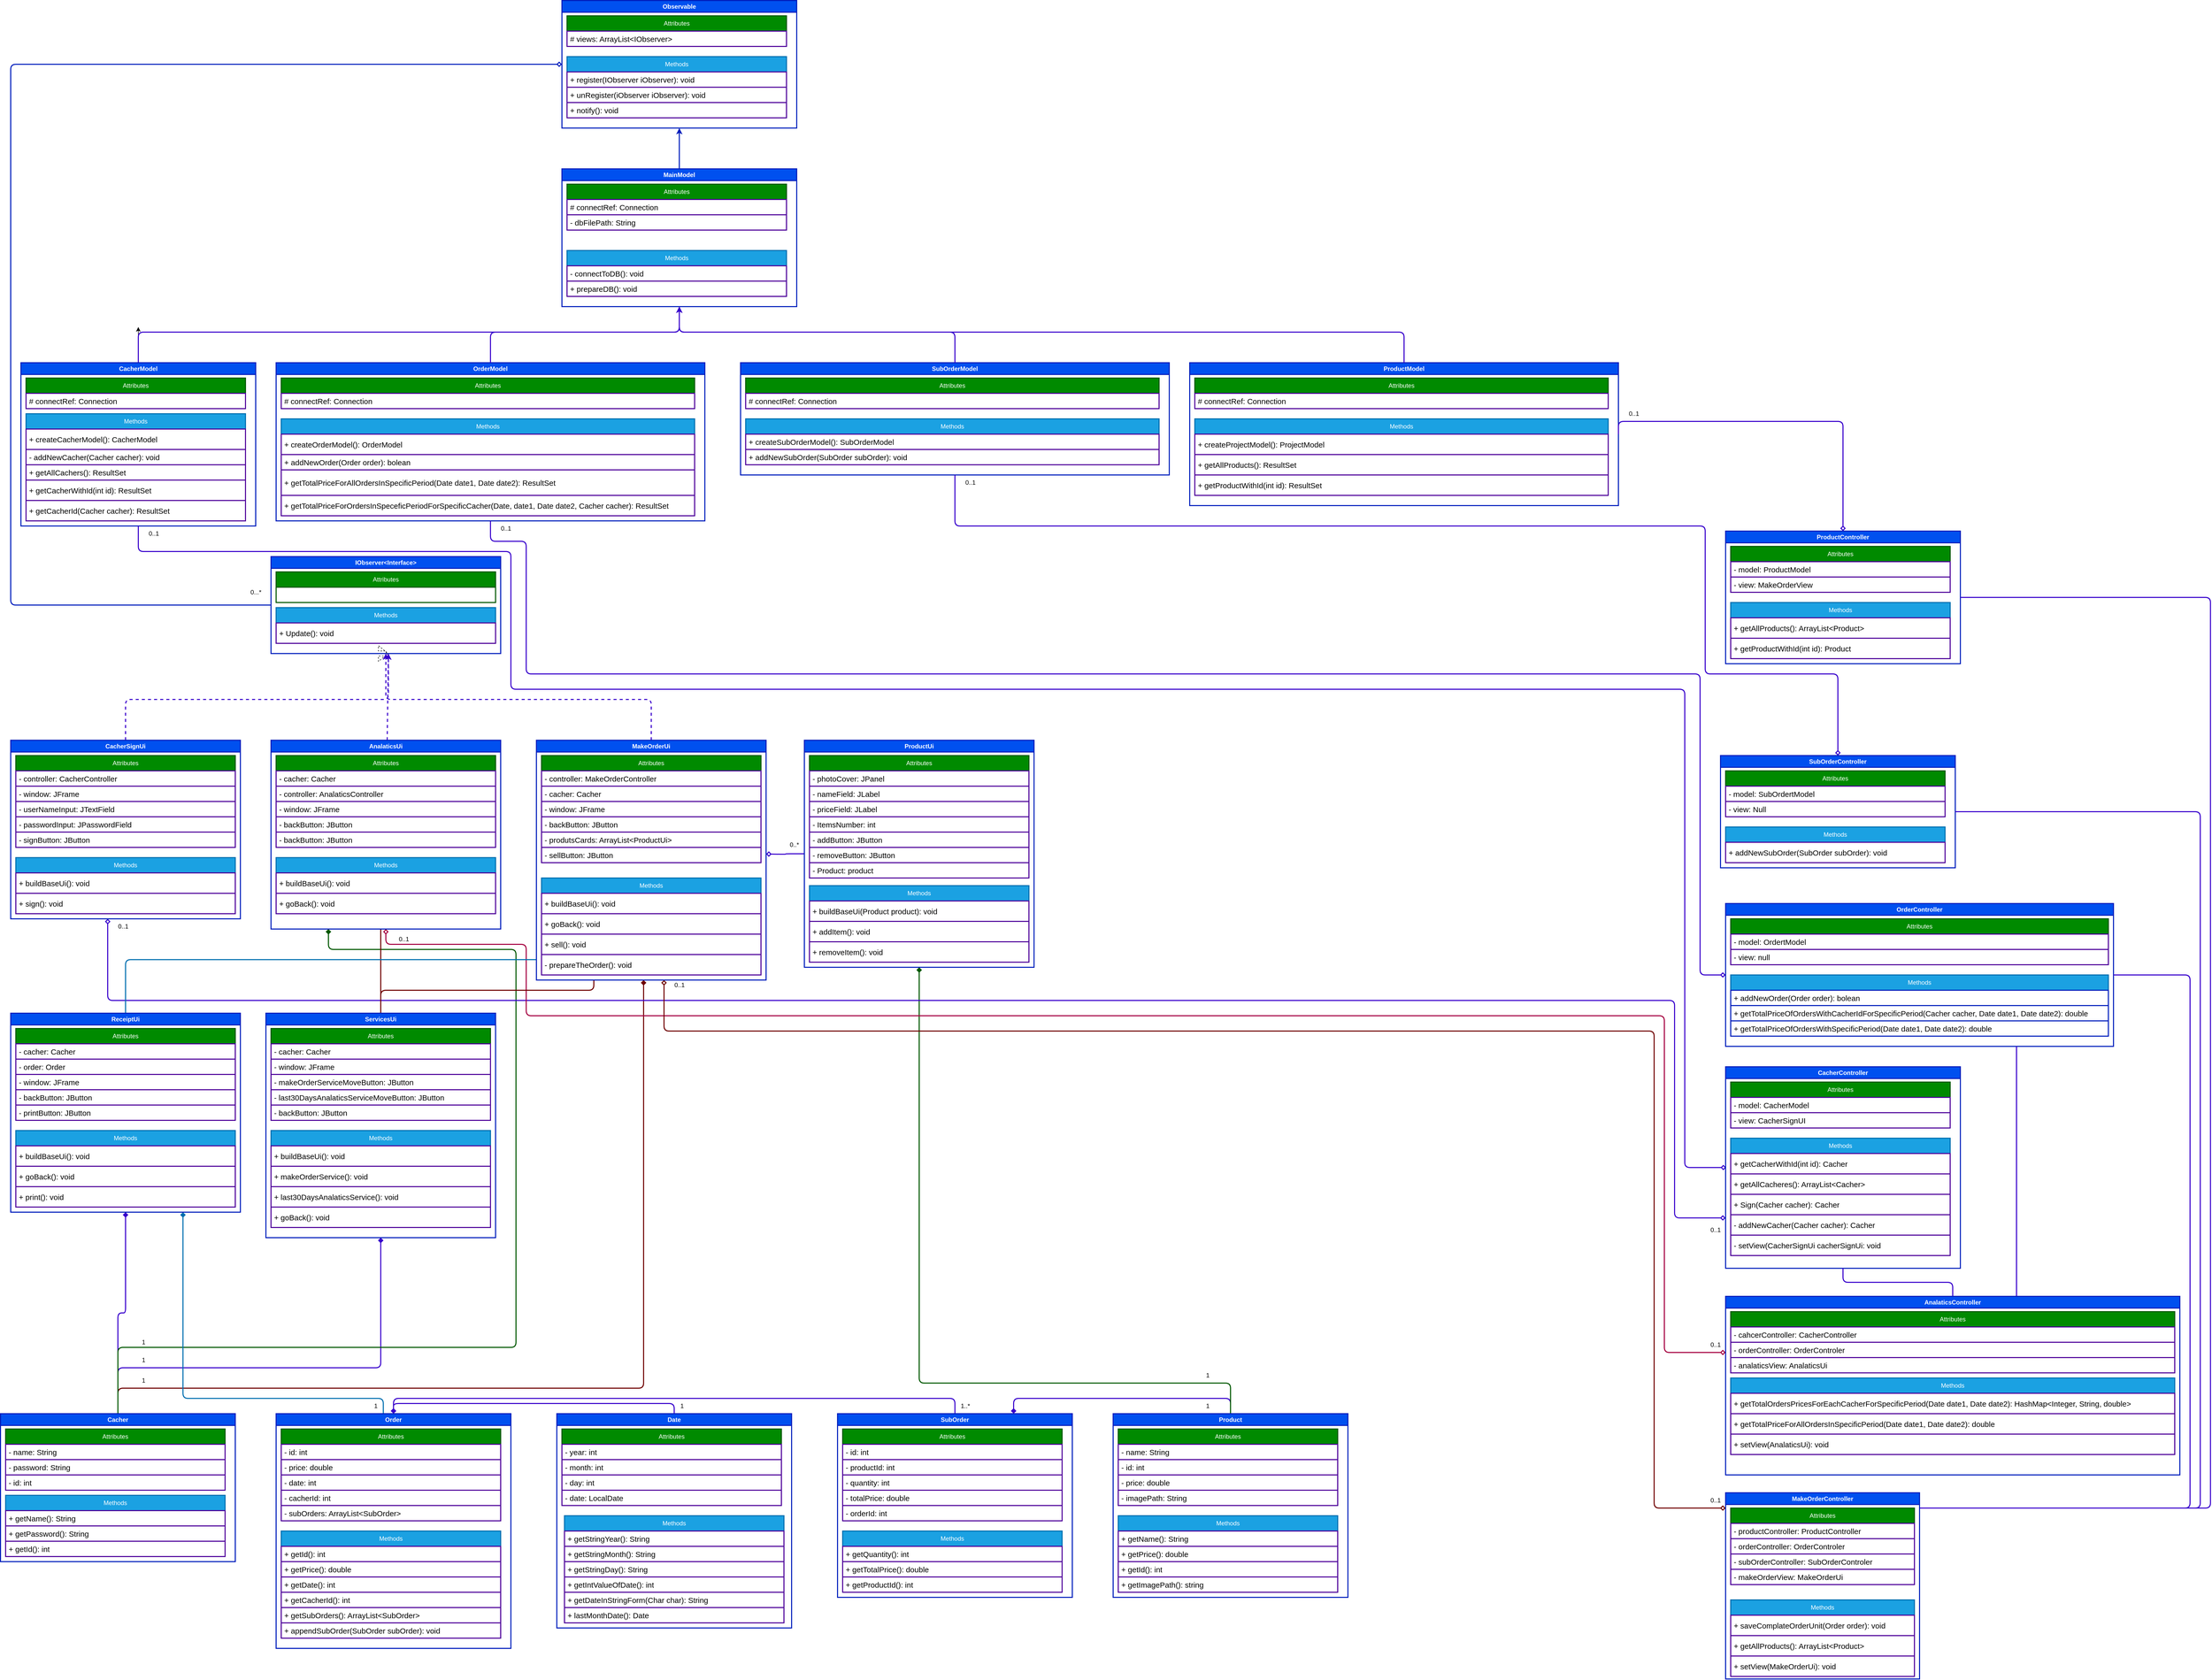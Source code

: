 <mxfile>
    <diagram id="35rbz2cMFURh9ewFK-A6" name="Page-1">
        <mxGraphModel dx="1242" dy="1591" grid="1" gridSize="10" guides="1" tooltips="1" connect="1" arrows="1" fold="1" page="1" pageScale="1" pageWidth="850" pageHeight="1100" background="#ffffff" math="0" shadow="0">
            <root>
                <mxCell id="0"/>
                <mxCell id="1" parent="0"/>
                <mxCell id="106" style="edgeStyle=none;html=1;" parent="1" source="2" edge="1">
                    <mxGeometry relative="1" as="geometry">
                        <mxPoint x="370" y="110" as="targetPoint"/>
                    </mxGeometry>
                </mxCell>
                <mxCell id="115" style="edgeStyle=none;html=1;entryX=0.5;entryY=1;entryDx=0;entryDy=0;exitX=0.5;exitY=0;exitDx=0;exitDy=0;fillColor=#6a00ff;strokeColor=#3700CC;strokeWidth=2;" parent="1" source="2" target="108" edge="1">
                    <mxGeometry relative="1" as="geometry">
                        <Array as="points">
                            <mxPoint x="370" y="120"/>
                            <mxPoint x="1430" y="120"/>
                        </Array>
                    </mxGeometry>
                </mxCell>
                <mxCell id="2" value="CacherModel" style="swimlane;whiteSpace=wrap;html=1;fillColor=#0050ef;fontColor=#ffffff;strokeColor=#001DBC;strokeWidth=2;" parent="1" vertex="1">
                    <mxGeometry x="140" y="180" width="460" height="320" as="geometry"/>
                </mxCell>
                <mxCell id="3" value="Attributes" style="swimlane;fontStyle=0;childLayout=stackLayout;horizontal=1;startSize=30;horizontalStack=0;resizeParent=1;resizeParentMax=0;resizeLast=0;collapsible=1;marginBottom=0;whiteSpace=wrap;html=1;strokeWidth=2;fillColor=#008a00;fontColor=#ffffff;strokeColor=#005700;" parent="2" vertex="1">
                    <mxGeometry x="10" y="30" width="430" height="60" as="geometry"/>
                </mxCell>
                <mxCell id="5" value="&lt;font color=&quot;#000000&quot; style=&quot;font-size: 15px;&quot;&gt;# connectRef: Connection&lt;br style=&quot;font-size: 15px;&quot;&gt;&lt;/font&gt;" style="text;strokeColor=#4C0099;fillColor=none;align=left;verticalAlign=middle;spacingLeft=4;spacingRight=4;overflow=hidden;points=[[0,0.5],[1,0.5]];portConstraint=eastwest;rotatable=0;whiteSpace=wrap;html=1;strokeWidth=2;fontSize=15;" parent="3" vertex="1">
                    <mxGeometry y="30" width="430" height="30" as="geometry"/>
                </mxCell>
                <mxCell id="7" value="Methods" style="swimlane;fontStyle=0;childLayout=stackLayout;horizontal=1;startSize=30;horizontalStack=0;resizeParent=1;resizeParentMax=0;resizeLast=0;collapsible=1;marginBottom=0;whiteSpace=wrap;html=1;strokeWidth=2;fillColor=#1ba1e2;fontColor=#ffffff;strokeColor=#006EAF;" parent="2" vertex="1">
                    <mxGeometry x="10" y="100" width="430" height="210" as="geometry"/>
                </mxCell>
                <mxCell id="466" value="&lt;font color=&quot;#000000&quot; style=&quot;font-size: 15px;&quot;&gt;+ createCacherModel(): CacherModel&lt;br style=&quot;font-size: 15px;&quot;&gt;&lt;/font&gt;" style="text;strokeColor=#4C0099;fillColor=none;align=left;verticalAlign=middle;spacingLeft=4;spacingRight=4;overflow=hidden;points=[[0,0.5],[1,0.5]];portConstraint=eastwest;rotatable=0;whiteSpace=wrap;html=1;strokeWidth=2;fontSize=15;" vertex="1" parent="7">
                    <mxGeometry y="30" width="430" height="40" as="geometry"/>
                </mxCell>
                <mxCell id="107" value="&lt;font color=&quot;#000000&quot; style=&quot;font-size: 15px;&quot;&gt;- addNewCacher(Cacher cacher): void&lt;br style=&quot;font-size: 15px;&quot;&gt;&lt;/font&gt;" style="text;strokeColor=#4C0099;fillColor=none;align=left;verticalAlign=middle;spacingLeft=4;spacingRight=4;overflow=hidden;points=[[0,0.5],[1,0.5]];portConstraint=eastwest;rotatable=0;whiteSpace=wrap;html=1;strokeWidth=2;fontSize=15;" parent="7" vertex="1">
                    <mxGeometry y="70" width="430" height="30" as="geometry"/>
                </mxCell>
                <mxCell id="117" value="&lt;font color=&quot;#000000&quot; style=&quot;font-size: 15px;&quot;&gt;+ getAllCachers(): ResultSet&lt;br style=&quot;font-size: 15px;&quot;&gt;&lt;/font&gt;" style="text;strokeColor=#4C0099;fillColor=none;align=left;verticalAlign=middle;spacingLeft=4;spacingRight=4;overflow=hidden;points=[[0,0.5],[1,0.5]];portConstraint=eastwest;rotatable=0;whiteSpace=wrap;html=1;strokeWidth=2;fontSize=15;" parent="7" vertex="1">
                    <mxGeometry y="100" width="430" height="30" as="geometry"/>
                </mxCell>
                <mxCell id="146" value="&lt;font color=&quot;#000000&quot; style=&quot;font-size: 15px;&quot;&gt;+ getCacherWithId(int id): ResultSet&lt;br style=&quot;font-size: 15px;&quot;&gt;&lt;/font&gt;" style="text;strokeColor=#4C0099;fillColor=none;align=left;verticalAlign=middle;spacingLeft=4;spacingRight=4;overflow=hidden;points=[[0,0.5],[1,0.5]];portConstraint=eastwest;rotatable=0;whiteSpace=wrap;html=1;strokeWidth=2;fontSize=15;" parent="7" vertex="1">
                    <mxGeometry y="130" width="430" height="40" as="geometry"/>
                </mxCell>
                <mxCell id="143" value="&lt;font color=&quot;#000000&quot; style=&quot;font-size: 15px;&quot;&gt;+ getCacherId(Cacher cacher): ResultSet&lt;br style=&quot;font-size: 15px;&quot;&gt;&lt;/font&gt;" style="text;strokeColor=#4C0099;fillColor=none;align=left;verticalAlign=middle;spacingLeft=4;spacingRight=4;overflow=hidden;points=[[0,0.5],[1,0.5]];portConstraint=eastwest;rotatable=0;whiteSpace=wrap;html=1;strokeWidth=2;fontSize=15;" parent="7" vertex="1">
                    <mxGeometry y="170" width="430" height="40" as="geometry"/>
                </mxCell>
                <mxCell id="377" style="edgeStyle=orthogonalEdgeStyle;html=1;entryX=0.5;entryY=1;entryDx=0;entryDy=0;fillColor=#0050ef;strokeColor=#001DBC;strokeWidth=2;" parent="1" source="108" target="369" edge="1">
                    <mxGeometry relative="1" as="geometry"/>
                </mxCell>
                <mxCell id="108" value="MainModel" style="swimlane;whiteSpace=wrap;html=1;fillColor=#0050ef;fontColor=#ffffff;strokeColor=#001DBC;strokeWidth=2;" parent="1" vertex="1">
                    <mxGeometry x="1200" y="-200" width="460" height="270" as="geometry"/>
                </mxCell>
                <mxCell id="109" value="Attributes" style="swimlane;fontStyle=0;childLayout=stackLayout;horizontal=1;startSize=30;horizontalStack=0;resizeParent=1;resizeParentMax=0;resizeLast=0;collapsible=1;marginBottom=0;whiteSpace=wrap;html=1;strokeWidth=2;fillColor=#008a00;fontColor=#ffffff;strokeColor=#005700;" parent="108" vertex="1">
                    <mxGeometry x="10" y="30" width="430" height="90" as="geometry"/>
                </mxCell>
                <mxCell id="113" value="&lt;font color=&quot;#000000&quot; style=&quot;font-size: 15px;&quot;&gt;# connectRef: Connection&lt;br style=&quot;font-size: 15px;&quot;&gt;&lt;/font&gt;" style="text;strokeColor=#4C0099;fillColor=none;align=left;verticalAlign=middle;spacingLeft=4;spacingRight=4;overflow=hidden;points=[[0,0.5],[1,0.5]];portConstraint=eastwest;rotatable=0;whiteSpace=wrap;html=1;strokeWidth=2;fontSize=15;" parent="109" vertex="1">
                    <mxGeometry y="30" width="430" height="30" as="geometry"/>
                </mxCell>
                <mxCell id="110" value="&lt;font color=&quot;#000000&quot; style=&quot;font-size: 15px;&quot;&gt;- dbFilePath: String&lt;br style=&quot;font-size: 15px;&quot;&gt;&lt;/font&gt;" style="text;strokeColor=#4C0099;fillColor=none;align=left;verticalAlign=middle;spacingLeft=4;spacingRight=4;overflow=hidden;points=[[0,0.5],[1,0.5]];portConstraint=eastwest;rotatable=0;whiteSpace=wrap;html=1;strokeWidth=2;fontSize=15;" parent="109" vertex="1">
                    <mxGeometry y="60" width="430" height="30" as="geometry"/>
                </mxCell>
                <mxCell id="111" value="Methods" style="swimlane;fontStyle=0;childLayout=stackLayout;horizontal=1;startSize=30;horizontalStack=0;resizeParent=1;resizeParentMax=0;resizeLast=0;collapsible=1;marginBottom=0;whiteSpace=wrap;html=1;strokeWidth=2;fillColor=#1ba1e2;fontColor=#ffffff;strokeColor=#006EAF;" parent="108" vertex="1">
                    <mxGeometry x="10" y="160" width="430" height="90" as="geometry"/>
                </mxCell>
                <mxCell id="114" value="&lt;font color=&quot;#000000&quot; style=&quot;font-size: 15px;&quot;&gt;- connectToDB(): void&lt;br style=&quot;font-size: 15px;&quot;&gt;&lt;/font&gt;" style="text;strokeColor=#4C0099;fillColor=none;align=left;verticalAlign=middle;spacingLeft=4;spacingRight=4;overflow=hidden;points=[[0,0.5],[1,0.5]];portConstraint=eastwest;rotatable=0;whiteSpace=wrap;html=1;strokeWidth=2;fontSize=15;" parent="111" vertex="1">
                    <mxGeometry y="30" width="430" height="30" as="geometry"/>
                </mxCell>
                <mxCell id="112" value="&lt;font color=&quot;#000000&quot; style=&quot;font-size: 15px;&quot;&gt;+ prepareDB(): void&lt;br style=&quot;font-size: 15px;&quot;&gt;&lt;/font&gt;" style="text;strokeColor=#4C0099;fillColor=none;align=left;verticalAlign=middle;spacingLeft=4;spacingRight=4;overflow=hidden;points=[[0,0.5],[1,0.5]];portConstraint=eastwest;rotatable=0;whiteSpace=wrap;html=1;strokeWidth=2;fontSize=15;" parent="111" vertex="1">
                    <mxGeometry y="60" width="430" height="30" as="geometry"/>
                </mxCell>
                <mxCell id="118" value="OrderModel" style="swimlane;whiteSpace=wrap;html=1;fillColor=#0050ef;fontColor=#ffffff;strokeColor=#001DBC;strokeWidth=2;" parent="1" vertex="1">
                    <mxGeometry x="640" y="180" width="840" height="310" as="geometry"/>
                </mxCell>
                <mxCell id="119" value="Attributes" style="swimlane;fontStyle=0;childLayout=stackLayout;horizontal=1;startSize=30;horizontalStack=0;resizeParent=1;resizeParentMax=0;resizeLast=0;collapsible=1;marginBottom=0;whiteSpace=wrap;html=1;strokeWidth=2;fillColor=#008a00;fontColor=#ffffff;strokeColor=#005700;" parent="118" vertex="1">
                    <mxGeometry x="10" y="30" width="810" height="60" as="geometry"/>
                </mxCell>
                <mxCell id="120" value="&lt;font color=&quot;#000000&quot; style=&quot;font-size: 15px;&quot;&gt;# connectRef: Connection&lt;br style=&quot;font-size: 15px;&quot;&gt;&lt;/font&gt;" style="text;strokeColor=#4C0099;fillColor=none;align=left;verticalAlign=middle;spacingLeft=4;spacingRight=4;overflow=hidden;points=[[0,0.5],[1,0.5]];portConstraint=eastwest;rotatable=0;whiteSpace=wrap;html=1;strokeWidth=2;fontSize=15;" parent="119" vertex="1">
                    <mxGeometry y="30" width="810" height="30" as="geometry"/>
                </mxCell>
                <mxCell id="121" value="Methods" style="swimlane;fontStyle=0;childLayout=stackLayout;horizontal=1;startSize=30;horizontalStack=0;resizeParent=1;resizeParentMax=0;resizeLast=0;collapsible=1;marginBottom=0;whiteSpace=wrap;html=1;strokeWidth=2;fillColor=#1ba1e2;fontColor=#ffffff;strokeColor=#006EAF;" parent="118" vertex="1">
                    <mxGeometry x="10" y="110" width="810" height="190" as="geometry"/>
                </mxCell>
                <mxCell id="467" value="&lt;font color=&quot;#000000&quot; style=&quot;font-size: 15px;&quot;&gt;+ createOrderModel(): OrderModel&lt;br style=&quot;font-size: 15px;&quot;&gt;&lt;/font&gt;" style="text;strokeColor=#4C0099;fillColor=none;align=left;verticalAlign=middle;spacingLeft=4;spacingRight=4;overflow=hidden;points=[[0,0.5],[1,0.5]];portConstraint=eastwest;rotatable=0;whiteSpace=wrap;html=1;strokeWidth=2;fontSize=15;" vertex="1" parent="121">
                    <mxGeometry y="30" width="810" height="40" as="geometry"/>
                </mxCell>
                <mxCell id="122" value="&lt;font color=&quot;#000000&quot; style=&quot;font-size: 15px;&quot;&gt;+ addNewOrder(Order order): bolean&lt;br style=&quot;font-size: 15px;&quot;&gt;&lt;/font&gt;" style="text;strokeColor=#4C0099;fillColor=none;align=left;verticalAlign=middle;spacingLeft=4;spacingRight=4;overflow=hidden;points=[[0,0.5],[1,0.5]];portConstraint=eastwest;rotatable=0;whiteSpace=wrap;html=1;strokeWidth=2;fontSize=15;" parent="121" vertex="1">
                    <mxGeometry y="70" width="810" height="30" as="geometry"/>
                </mxCell>
                <mxCell id="123" value="&lt;font color=&quot;#000000&quot; style=&quot;font-size: 15px;&quot;&gt;+ getTotalPriceFor&lt;/font&gt;&lt;span style=&quot;color: rgb(0, 0, 0);&quot;&gt;AllOrdersIn&lt;/span&gt;&lt;font color=&quot;#000000&quot; style=&quot;font-size: 15px;&quot;&gt;SpecificPeriod(Date date1, Date date2): ResultSet&amp;nbsp;&lt;br style=&quot;font-size: 15px;&quot;&gt;&lt;/font&gt;" style="text;strokeColor=#4C0099;fillColor=none;align=left;verticalAlign=middle;spacingLeft=4;spacingRight=4;overflow=hidden;points=[[0,0.5],[1,0.5]];portConstraint=eastwest;rotatable=0;whiteSpace=wrap;html=1;strokeWidth=2;fontSize=15;" parent="121" vertex="1">
                    <mxGeometry y="100" width="810" height="50" as="geometry"/>
                </mxCell>
                <mxCell id="124" value="&lt;font color=&quot;#000000&quot; style=&quot;font-size: 15px;&quot;&gt;+ getTotalPriceForOrdersInSpeceficPeriodForSpecificCacher(Date, date1, Date date2, Cacher cacher): ResultSet&lt;br style=&quot;font-size: 15px;&quot;&gt;&lt;/font&gt;" style="text;strokeColor=#4C0099;fillColor=none;align=left;verticalAlign=middle;spacingLeft=4;spacingRight=4;overflow=hidden;points=[[0,0.5],[1,0.5]];portConstraint=eastwest;rotatable=0;whiteSpace=wrap;html=1;strokeWidth=2;fontSize=15;" parent="121" vertex="1">
                    <mxGeometry y="150" width="810" height="40" as="geometry"/>
                </mxCell>
                <mxCell id="125" style="edgeStyle=none;html=1;entryX=0.5;entryY=1;entryDx=0;entryDy=0;fillColor=#6a00ff;strokeColor=#3700CC;strokeWidth=2;exitX=0.5;exitY=0;exitDx=0;exitDy=0;" parent="1" source="118" target="108" edge="1">
                    <mxGeometry relative="1" as="geometry">
                        <mxPoint x="860" y="170" as="sourcePoint"/>
                        <mxPoint x="1130" y="100" as="targetPoint"/>
                        <Array as="points">
                            <mxPoint x="1060" y="120"/>
                            <mxPoint x="1430" y="120"/>
                        </Array>
                    </mxGeometry>
                </mxCell>
                <mxCell id="133" value="ProductModel" style="swimlane;whiteSpace=wrap;html=1;fillColor=#0050ef;fontColor=#ffffff;strokeColor=#001DBC;strokeWidth=2;" parent="1" vertex="1">
                    <mxGeometry x="2430" y="180" width="840" height="280" as="geometry"/>
                </mxCell>
                <mxCell id="134" value="Attributes" style="swimlane;fontStyle=0;childLayout=stackLayout;horizontal=1;startSize=30;horizontalStack=0;resizeParent=1;resizeParentMax=0;resizeLast=0;collapsible=1;marginBottom=0;whiteSpace=wrap;html=1;strokeWidth=2;fillColor=#008a00;fontColor=#ffffff;strokeColor=#005700;" parent="133" vertex="1">
                    <mxGeometry x="10" y="30" width="810" height="60" as="geometry"/>
                </mxCell>
                <mxCell id="135" value="&lt;font color=&quot;#000000&quot; style=&quot;font-size: 15px;&quot;&gt;# connectRef: Connection&lt;br style=&quot;font-size: 15px;&quot;&gt;&lt;/font&gt;" style="text;strokeColor=#4C0099;fillColor=none;align=left;verticalAlign=middle;spacingLeft=4;spacingRight=4;overflow=hidden;points=[[0,0.5],[1,0.5]];portConstraint=eastwest;rotatable=0;whiteSpace=wrap;html=1;strokeWidth=2;fontSize=15;" parent="134" vertex="1">
                    <mxGeometry y="30" width="810" height="30" as="geometry"/>
                </mxCell>
                <mxCell id="136" value="Methods" style="swimlane;fontStyle=0;childLayout=stackLayout;horizontal=1;startSize=30;horizontalStack=0;resizeParent=1;resizeParentMax=0;resizeLast=0;collapsible=1;marginBottom=0;whiteSpace=wrap;html=1;strokeWidth=2;fillColor=#1ba1e2;fontColor=#ffffff;strokeColor=#006EAF;" parent="133" vertex="1">
                    <mxGeometry x="10" y="110" width="810" height="150" as="geometry"/>
                </mxCell>
                <mxCell id="472" value="&lt;font color=&quot;#000000&quot; style=&quot;font-size: 15px;&quot;&gt;+ createProjectModel(): ProjectModel&lt;br style=&quot;font-size: 15px;&quot;&gt;&lt;/font&gt;" style="text;strokeColor=#4C0099;fillColor=none;align=left;verticalAlign=middle;spacingLeft=4;spacingRight=4;overflow=hidden;points=[[0,0.5],[1,0.5]];portConstraint=eastwest;rotatable=0;whiteSpace=wrap;html=1;strokeWidth=2;fontSize=15;" vertex="1" parent="136">
                    <mxGeometry y="30" width="810" height="40" as="geometry"/>
                </mxCell>
                <mxCell id="139" value="&lt;font color=&quot;#000000&quot; style=&quot;font-size: 15px;&quot;&gt;+ getAllProducts(): ResultSet&lt;br style=&quot;font-size: 15px;&quot;&gt;&lt;/font&gt;" style="text;strokeColor=#4C0099;fillColor=none;align=left;verticalAlign=middle;spacingLeft=4;spacingRight=4;overflow=hidden;points=[[0,0.5],[1,0.5]];portConstraint=eastwest;rotatable=0;whiteSpace=wrap;html=1;strokeWidth=2;fontSize=15;" parent="136" vertex="1">
                    <mxGeometry y="70" width="810" height="40" as="geometry"/>
                </mxCell>
                <mxCell id="144" value="&lt;font color=&quot;#000000&quot; style=&quot;font-size: 15px;&quot;&gt;+ getProductWithId(int id): ResultSet&lt;br style=&quot;font-size: 15px;&quot;&gt;&lt;/font&gt;" style="text;strokeColor=#4C0099;fillColor=none;align=left;verticalAlign=middle;spacingLeft=4;spacingRight=4;overflow=hidden;points=[[0,0.5],[1,0.5]];portConstraint=eastwest;rotatable=0;whiteSpace=wrap;html=1;strokeWidth=2;fontSize=15;" parent="136" vertex="1">
                    <mxGeometry y="110" width="810" height="40" as="geometry"/>
                </mxCell>
                <mxCell id="148" value="SubOrderModel" style="swimlane;whiteSpace=wrap;html=1;fillColor=#0050ef;fontColor=#ffffff;strokeColor=#001DBC;strokeWidth=2;" parent="1" vertex="1">
                    <mxGeometry x="1550" y="180" width="840" height="220" as="geometry"/>
                </mxCell>
                <mxCell id="149" value="Attributes" style="swimlane;fontStyle=0;childLayout=stackLayout;horizontal=1;startSize=30;horizontalStack=0;resizeParent=1;resizeParentMax=0;resizeLast=0;collapsible=1;marginBottom=0;whiteSpace=wrap;html=1;strokeWidth=2;fillColor=#008a00;fontColor=#ffffff;strokeColor=#005700;" parent="148" vertex="1">
                    <mxGeometry x="10" y="30" width="810" height="60" as="geometry"/>
                </mxCell>
                <mxCell id="150" value="&lt;font color=&quot;#000000&quot; style=&quot;font-size: 15px;&quot;&gt;# connectRef: Connection&lt;br style=&quot;font-size: 15px;&quot;&gt;&lt;/font&gt;" style="text;strokeColor=#4C0099;fillColor=none;align=left;verticalAlign=middle;spacingLeft=4;spacingRight=4;overflow=hidden;points=[[0,0.5],[1,0.5]];portConstraint=eastwest;rotatable=0;whiteSpace=wrap;html=1;strokeWidth=2;fontSize=15;" parent="149" vertex="1">
                    <mxGeometry y="30" width="810" height="30" as="geometry"/>
                </mxCell>
                <mxCell id="151" value="Methods" style="swimlane;fontStyle=0;childLayout=stackLayout;horizontal=1;startSize=30;horizontalStack=0;resizeParent=1;resizeParentMax=0;resizeLast=0;collapsible=1;marginBottom=0;whiteSpace=wrap;html=1;strokeWidth=2;fillColor=#1ba1e2;fontColor=#ffffff;strokeColor=#006EAF;" parent="148" vertex="1">
                    <mxGeometry x="10" y="110" width="810" height="90" as="geometry"/>
                </mxCell>
                <mxCell id="152" value="&lt;font color=&quot;#000000&quot; style=&quot;font-size: 15px;&quot;&gt;+ createSubOrderModel(): SubOrderModel&lt;br style=&quot;font-size: 15px;&quot;&gt;&lt;/font&gt;" style="text;strokeColor=#4C0099;fillColor=none;align=left;verticalAlign=middle;spacingLeft=4;spacingRight=4;overflow=hidden;points=[[0,0.5],[1,0.5]];portConstraint=eastwest;rotatable=0;whiteSpace=wrap;html=1;strokeWidth=2;fontSize=15;" parent="151" vertex="1">
                    <mxGeometry y="30" width="810" height="30" as="geometry"/>
                </mxCell>
                <mxCell id="468" value="&lt;font color=&quot;#000000&quot; style=&quot;font-size: 15px;&quot;&gt;+ addNewSubOrder(SubOrder subOrder): void&lt;br style=&quot;font-size: 15px;&quot;&gt;&lt;/font&gt;" style="text;strokeColor=#4C0099;fillColor=none;align=left;verticalAlign=middle;spacingLeft=4;spacingRight=4;overflow=hidden;points=[[0,0.5],[1,0.5]];portConstraint=eastwest;rotatable=0;whiteSpace=wrap;html=1;strokeWidth=2;fontSize=15;" vertex="1" parent="151">
                    <mxGeometry y="60" width="810" height="30" as="geometry"/>
                </mxCell>
                <mxCell id="157" style="edgeStyle=none;html=1;entryX=0.5;entryY=1;entryDx=0;entryDy=0;fillColor=#6a00ff;strokeColor=#3700CC;strokeWidth=2;exitX=0.5;exitY=0;exitDx=0;exitDy=0;" parent="1" source="148" target="108" edge="1">
                    <mxGeometry relative="1" as="geometry">
                        <mxPoint x="1590.0" y="160" as="sourcePoint"/>
                        <mxPoint x="1960" y="50" as="targetPoint"/>
                        <Array as="points">
                            <mxPoint x="1970" y="120"/>
                            <mxPoint x="1430" y="120"/>
                        </Array>
                    </mxGeometry>
                </mxCell>
                <mxCell id="158" style="edgeStyle=none;html=1;entryX=0.5;entryY=1;entryDx=0;entryDy=0;fillColor=#6a00ff;strokeColor=#3700CC;strokeWidth=2;" parent="1" target="108" edge="1">
                    <mxGeometry relative="1" as="geometry">
                        <mxPoint x="2850" y="180" as="sourcePoint"/>
                        <mxPoint x="2310" y="70" as="targetPoint"/>
                        <Array as="points">
                            <mxPoint x="2850" y="120"/>
                            <mxPoint x="1430" y="120"/>
                        </Array>
                    </mxGeometry>
                </mxCell>
                <mxCell id="399" style="edgeStyle=orthogonalEdgeStyle;html=1;strokeWidth=2;endArrow=diamond;endFill=1;fillColor=#a20025;strokeColor=#6F0000;" parent="1" source="159" edge="1">
                    <mxGeometry relative="1" as="geometry">
                        <mxPoint x="1360" y="1390" as="targetPoint"/>
                        <Array as="points">
                            <mxPoint x="330" y="2190"/>
                            <mxPoint x="1360" y="2190"/>
                        </Array>
                    </mxGeometry>
                </mxCell>
                <mxCell id="402" style="edgeStyle=orthogonalEdgeStyle;html=1;entryX=0.5;entryY=1;entryDx=0;entryDy=0;strokeWidth=2;startArrow=none;startFill=0;endArrow=diamond;endFill=1;fillColor=#6a00ff;strokeColor=#3700CC;" parent="1" source="159" target="346" edge="1">
                    <mxGeometry relative="1" as="geometry"/>
                </mxCell>
                <mxCell id="403" style="edgeStyle=orthogonalEdgeStyle;html=1;entryX=0.5;entryY=1;entryDx=0;entryDy=0;strokeWidth=2;startArrow=none;startFill=0;endArrow=diamond;endFill=1;fillColor=#6a00ff;strokeColor=#3700CC;" parent="1" source="159" target="310" edge="1">
                    <mxGeometry relative="1" as="geometry">
                        <Array as="points">
                            <mxPoint x="330" y="2150"/>
                            <mxPoint x="845" y="2150"/>
                        </Array>
                    </mxGeometry>
                </mxCell>
                <mxCell id="404" style="edgeStyle=orthogonalEdgeStyle;html=1;strokeWidth=2;startArrow=none;startFill=0;endArrow=diamond;endFill=1;fillColor=#008a00;strokeColor=#005700;entryX=0.25;entryY=1;entryDx=0;entryDy=0;" parent="1" source="159" target="358" edge="1">
                    <mxGeometry relative="1" as="geometry">
                        <mxPoint x="810" y="1250" as="targetPoint"/>
                        <Array as="points">
                            <mxPoint x="330" y="2110"/>
                            <mxPoint x="1110" y="2110"/>
                            <mxPoint x="1110" y="1330"/>
                            <mxPoint x="743" y="1330"/>
                        </Array>
                    </mxGeometry>
                </mxCell>
                <mxCell id="159" value="Cacher" style="swimlane;whiteSpace=wrap;html=1;fillColor=#0050ef;fontColor=#ffffff;strokeColor=#001DBC;strokeWidth=2;" parent="1" vertex="1">
                    <mxGeometry x="100" y="2240" width="460" height="290" as="geometry"/>
                </mxCell>
                <mxCell id="160" value="Attributes" style="swimlane;fontStyle=0;childLayout=stackLayout;horizontal=1;startSize=30;horizontalStack=0;resizeParent=1;resizeParentMax=0;resizeLast=0;collapsible=1;marginBottom=0;whiteSpace=wrap;html=1;strokeWidth=2;fillColor=#008a00;fontColor=#ffffff;strokeColor=#005700;" parent="159" vertex="1">
                    <mxGeometry x="10" y="30" width="430" height="120" as="geometry"/>
                </mxCell>
                <mxCell id="161" value="&lt;font color=&quot;#000000&quot; style=&quot;font-size: 15px;&quot;&gt;- name: String&lt;br style=&quot;font-size: 15px;&quot;&gt;&lt;/font&gt;" style="text;strokeColor=#4C0099;fillColor=none;align=left;verticalAlign=middle;spacingLeft=4;spacingRight=4;overflow=hidden;points=[[0,0.5],[1,0.5]];portConstraint=eastwest;rotatable=0;whiteSpace=wrap;html=1;strokeWidth=2;fontSize=15;" parent="160" vertex="1">
                    <mxGeometry y="30" width="430" height="30" as="geometry"/>
                </mxCell>
                <mxCell id="166" value="&lt;font color=&quot;#000000&quot; style=&quot;font-size: 15px;&quot;&gt;- password: String&lt;br style=&quot;font-size: 15px;&quot;&gt;&lt;/font&gt;" style="text;strokeColor=#4C0099;fillColor=none;align=left;verticalAlign=middle;spacingLeft=4;spacingRight=4;overflow=hidden;points=[[0,0.5],[1,0.5]];portConstraint=eastwest;rotatable=0;whiteSpace=wrap;html=1;strokeWidth=2;fontSize=15;" parent="160" vertex="1">
                    <mxGeometry y="60" width="430" height="30" as="geometry"/>
                </mxCell>
                <mxCell id="162" value="&lt;font color=&quot;#000000&quot; style=&quot;font-size: 15px;&quot;&gt;- id: int&lt;br style=&quot;font-size: 15px;&quot;&gt;&lt;/font&gt;" style="text;strokeColor=#4C0099;fillColor=none;align=left;verticalAlign=middle;spacingLeft=4;spacingRight=4;overflow=hidden;points=[[0,0.5],[1,0.5]];portConstraint=eastwest;rotatable=0;whiteSpace=wrap;html=1;strokeWidth=2;fontSize=15;" parent="160" vertex="1">
                    <mxGeometry y="90" width="430" height="30" as="geometry"/>
                </mxCell>
                <mxCell id="163" value="Methods" style="swimlane;fontStyle=0;childLayout=stackLayout;horizontal=1;startSize=30;horizontalStack=0;resizeParent=1;resizeParentMax=0;resizeLast=0;collapsible=1;marginBottom=0;whiteSpace=wrap;html=1;strokeWidth=2;fillColor=#1ba1e2;fontColor=#ffffff;strokeColor=#006EAF;" parent="159" vertex="1">
                    <mxGeometry x="10" y="160" width="430" height="120" as="geometry"/>
                </mxCell>
                <mxCell id="164" value="&lt;font color=&quot;#000000&quot; style=&quot;font-size: 15px;&quot;&gt;+ getName(): String&lt;br style=&quot;font-size: 15px;&quot;&gt;&lt;/font&gt;" style="text;strokeColor=#4C0099;fillColor=none;align=left;verticalAlign=middle;spacingLeft=4;spacingRight=4;overflow=hidden;points=[[0,0.5],[1,0.5]];portConstraint=eastwest;rotatable=0;whiteSpace=wrap;html=1;strokeWidth=2;fontSize=15;" parent="163" vertex="1">
                    <mxGeometry y="30" width="430" height="30" as="geometry"/>
                </mxCell>
                <mxCell id="165" value="&lt;font color=&quot;#000000&quot; style=&quot;font-size: 15px;&quot;&gt;+ getPassword(): String&lt;br style=&quot;font-size: 15px;&quot;&gt;&lt;/font&gt;" style="text;strokeColor=#4C0099;fillColor=none;align=left;verticalAlign=middle;spacingLeft=4;spacingRight=4;overflow=hidden;points=[[0,0.5],[1,0.5]];portConstraint=eastwest;rotatable=0;whiteSpace=wrap;html=1;strokeWidth=2;fontSize=15;" parent="163" vertex="1">
                    <mxGeometry y="60" width="430" height="30" as="geometry"/>
                </mxCell>
                <mxCell id="167" value="&lt;font color=&quot;#000000&quot; style=&quot;font-size: 15px;&quot;&gt;+ getId(): int&lt;br style=&quot;font-size: 15px;&quot;&gt;&lt;/font&gt;" style="text;strokeColor=#4C0099;fillColor=none;align=left;verticalAlign=middle;spacingLeft=4;spacingRight=4;overflow=hidden;points=[[0,0.5],[1,0.5]];portConstraint=eastwest;rotatable=0;whiteSpace=wrap;html=1;strokeWidth=2;fontSize=15;" parent="163" vertex="1">
                    <mxGeometry y="90" width="430" height="30" as="geometry"/>
                </mxCell>
                <mxCell id="398" style="edgeStyle=orthogonalEdgeStyle;html=1;strokeWidth=2;endArrow=diamond;endFill=1;fillColor=#6a00ff;strokeColor=#3700CC;entryX=0.75;entryY=0;entryDx=0;entryDy=0;" parent="1" source="173" target="197" edge="1">
                    <mxGeometry relative="1" as="geometry">
                        <mxPoint x="2070" y="2220" as="targetPoint"/>
                        <Array as="points">
                            <mxPoint x="2510" y="2210"/>
                            <mxPoint x="2085" y="2210"/>
                        </Array>
                    </mxGeometry>
                </mxCell>
                <mxCell id="428" style="edgeStyle=orthogonalEdgeStyle;html=1;entryX=0.5;entryY=1;entryDx=0;entryDy=0;strokeWidth=2;endArrow=diamond;endFill=1;fillColor=#008a00;strokeColor=#005700;" parent="1" source="173" target="406" edge="1">
                    <mxGeometry relative="1" as="geometry">
                        <Array as="points">
                            <mxPoint x="2510" y="2180"/>
                            <mxPoint x="1900" y="2180"/>
                        </Array>
                    </mxGeometry>
                </mxCell>
                <mxCell id="173" value="Product" style="swimlane;whiteSpace=wrap;html=1;fillColor=#0050ef;fontColor=#ffffff;strokeColor=#001DBC;strokeWidth=2;" parent="1" vertex="1">
                    <mxGeometry x="2280" y="2240" width="460" height="360" as="geometry"/>
                </mxCell>
                <mxCell id="174" value="Attributes" style="swimlane;fontStyle=0;childLayout=stackLayout;horizontal=1;startSize=30;horizontalStack=0;resizeParent=1;resizeParentMax=0;resizeLast=0;collapsible=1;marginBottom=0;whiteSpace=wrap;html=1;strokeWidth=2;fillColor=#008a00;fontColor=#ffffff;strokeColor=#005700;" parent="173" vertex="1">
                    <mxGeometry x="10" y="30" width="430" height="150" as="geometry"/>
                </mxCell>
                <mxCell id="175" value="&lt;font color=&quot;#000000&quot; style=&quot;font-size: 15px;&quot;&gt;- name: String&lt;br style=&quot;font-size: 15px;&quot;&gt;&lt;/font&gt;" style="text;strokeColor=#4C0099;fillColor=none;align=left;verticalAlign=middle;spacingLeft=4;spacingRight=4;overflow=hidden;points=[[0,0.5],[1,0.5]];portConstraint=eastwest;rotatable=0;whiteSpace=wrap;html=1;strokeWidth=2;fontSize=15;" parent="174" vertex="1">
                    <mxGeometry y="30" width="430" height="30" as="geometry"/>
                </mxCell>
                <mxCell id="176" value="&lt;font color=&quot;#000000&quot; style=&quot;font-size: 15px;&quot;&gt;- id: int&lt;br style=&quot;font-size: 15px;&quot;&gt;&lt;/font&gt;" style="text;strokeColor=#4C0099;fillColor=none;align=left;verticalAlign=middle;spacingLeft=4;spacingRight=4;overflow=hidden;points=[[0,0.5],[1,0.5]];portConstraint=eastwest;rotatable=0;whiteSpace=wrap;html=1;strokeWidth=2;fontSize=15;" parent="174" vertex="1">
                    <mxGeometry y="60" width="430" height="30" as="geometry"/>
                </mxCell>
                <mxCell id="177" value="&lt;font color=&quot;#000000&quot; style=&quot;font-size: 15px;&quot;&gt;- price: double&lt;br style=&quot;font-size: 15px;&quot;&gt;&lt;/font&gt;" style="text;strokeColor=#4C0099;fillColor=none;align=left;verticalAlign=middle;spacingLeft=4;spacingRight=4;overflow=hidden;points=[[0,0.5],[1,0.5]];portConstraint=eastwest;rotatable=0;whiteSpace=wrap;html=1;strokeWidth=2;fontSize=15;" parent="174" vertex="1">
                    <mxGeometry y="90" width="430" height="30" as="geometry"/>
                </mxCell>
                <mxCell id="183" value="&lt;font color=&quot;#000000&quot; style=&quot;font-size: 15px;&quot;&gt;- imagePath: String&lt;br style=&quot;font-size: 15px;&quot;&gt;&lt;/font&gt;" style="text;strokeColor=#4C0099;fillColor=none;align=left;verticalAlign=middle;spacingLeft=4;spacingRight=4;overflow=hidden;points=[[0,0.5],[1,0.5]];portConstraint=eastwest;rotatable=0;whiteSpace=wrap;html=1;strokeWidth=2;fontSize=15;" parent="174" vertex="1">
                    <mxGeometry y="120" width="430" height="30" as="geometry"/>
                </mxCell>
                <mxCell id="178" value="Methods" style="swimlane;fontStyle=0;childLayout=stackLayout;horizontal=1;startSize=30;horizontalStack=0;resizeParent=1;resizeParentMax=0;resizeLast=0;collapsible=1;marginBottom=0;whiteSpace=wrap;html=1;strokeWidth=2;fillColor=#1ba1e2;fontColor=#ffffff;strokeColor=#006EAF;" parent="173" vertex="1">
                    <mxGeometry x="10" y="200" width="430" height="150" as="geometry"/>
                </mxCell>
                <mxCell id="179" value="&lt;font color=&quot;#000000&quot; style=&quot;font-size: 15px;&quot;&gt;+ getName(): String&lt;br style=&quot;font-size: 15px;&quot;&gt;&lt;/font&gt;" style="text;strokeColor=#4C0099;fillColor=none;align=left;verticalAlign=middle;spacingLeft=4;spacingRight=4;overflow=hidden;points=[[0,0.5],[1,0.5]];portConstraint=eastwest;rotatable=0;whiteSpace=wrap;html=1;strokeWidth=2;fontSize=15;" parent="178" vertex="1">
                    <mxGeometry y="30" width="430" height="30" as="geometry"/>
                </mxCell>
                <mxCell id="180" value="&lt;font color=&quot;#000000&quot; style=&quot;font-size: 15px;&quot;&gt;+ getPrice(): double&lt;br style=&quot;font-size: 15px;&quot;&gt;&lt;/font&gt;" style="text;strokeColor=#4C0099;fillColor=none;align=left;verticalAlign=middle;spacingLeft=4;spacingRight=4;overflow=hidden;points=[[0,0.5],[1,0.5]];portConstraint=eastwest;rotatable=0;whiteSpace=wrap;html=1;strokeWidth=2;fontSize=15;" parent="178" vertex="1">
                    <mxGeometry y="60" width="430" height="30" as="geometry"/>
                </mxCell>
                <mxCell id="181" value="&lt;font color=&quot;#000000&quot; style=&quot;font-size: 15px;&quot;&gt;+ getId(): int&lt;br style=&quot;font-size: 15px;&quot;&gt;&lt;/font&gt;" style="text;strokeColor=#4C0099;fillColor=none;align=left;verticalAlign=middle;spacingLeft=4;spacingRight=4;overflow=hidden;points=[[0,0.5],[1,0.5]];portConstraint=eastwest;rotatable=0;whiteSpace=wrap;html=1;strokeWidth=2;fontSize=15;" parent="178" vertex="1">
                    <mxGeometry y="90" width="430" height="30" as="geometry"/>
                </mxCell>
                <mxCell id="182" value="&lt;font color=&quot;#000000&quot; style=&quot;font-size: 15px;&quot;&gt;+ getImagePath(): string&lt;br style=&quot;font-size: 15px;&quot;&gt;&lt;/font&gt;" style="text;strokeColor=#4C0099;fillColor=none;align=left;verticalAlign=middle;spacingLeft=4;spacingRight=4;overflow=hidden;points=[[0,0.5],[1,0.5]];portConstraint=eastwest;rotatable=0;whiteSpace=wrap;html=1;strokeWidth=2;fontSize=15;" parent="178" vertex="1">
                    <mxGeometry y="120" width="430" height="30" as="geometry"/>
                </mxCell>
                <mxCell id="397" style="edgeStyle=orthogonalEdgeStyle;html=1;entryX=0.5;entryY=0;entryDx=0;entryDy=0;strokeWidth=2;endArrow=diamond;endFill=1;fillColor=#6a00ff;strokeColor=#3700CC;" parent="1" source="185" target="207" edge="1">
                    <mxGeometry relative="1" as="geometry">
                        <Array as="points">
                            <mxPoint x="1420" y="2220"/>
                            <mxPoint x="870" y="2220"/>
                        </Array>
                    </mxGeometry>
                </mxCell>
                <mxCell id="185" value="Date" style="swimlane;whiteSpace=wrap;html=1;fillColor=#0050ef;fontColor=#ffffff;strokeColor=#001DBC;strokeWidth=2;startSize=23;" parent="1" vertex="1">
                    <mxGeometry x="1190" y="2240" width="460" height="420" as="geometry"/>
                </mxCell>
                <mxCell id="186" value="Attributes" style="swimlane;fontStyle=0;childLayout=stackLayout;horizontal=1;startSize=30;horizontalStack=0;resizeParent=1;resizeParentMax=0;resizeLast=0;collapsible=1;marginBottom=0;whiteSpace=wrap;html=1;strokeWidth=2;fillColor=#008a00;fontColor=#ffffff;strokeColor=#005700;" parent="185" vertex="1">
                    <mxGeometry x="10" y="30" width="430" height="150" as="geometry"/>
                </mxCell>
                <mxCell id="187" value="&lt;font color=&quot;#000000&quot; style=&quot;font-size: 15px;&quot;&gt;- year: int&lt;br style=&quot;font-size: 15px;&quot;&gt;&lt;/font&gt;" style="text;strokeColor=#4C0099;fillColor=none;align=left;verticalAlign=middle;spacingLeft=4;spacingRight=4;overflow=hidden;points=[[0,0.5],[1,0.5]];portConstraint=eastwest;rotatable=0;whiteSpace=wrap;html=1;strokeWidth=2;fontSize=15;" parent="186" vertex="1">
                    <mxGeometry y="30" width="430" height="30" as="geometry"/>
                </mxCell>
                <mxCell id="188" value="&lt;font color=&quot;#000000&quot; style=&quot;font-size: 15px;&quot;&gt;- month: int&lt;br style=&quot;font-size: 15px;&quot;&gt;&lt;/font&gt;" style="text;strokeColor=#4C0099;fillColor=none;align=left;verticalAlign=middle;spacingLeft=4;spacingRight=4;overflow=hidden;points=[[0,0.5],[1,0.5]];portConstraint=eastwest;rotatable=0;whiteSpace=wrap;html=1;strokeWidth=2;fontSize=15;" parent="186" vertex="1">
                    <mxGeometry y="60" width="430" height="30" as="geometry"/>
                </mxCell>
                <mxCell id="464" value="&lt;font color=&quot;#000000&quot; style=&quot;font-size: 15px;&quot;&gt;- day: int&lt;br style=&quot;font-size: 15px;&quot;&gt;&lt;/font&gt;" style="text;strokeColor=#4C0099;fillColor=none;align=left;verticalAlign=middle;spacingLeft=4;spacingRight=4;overflow=hidden;points=[[0,0.5],[1,0.5]];portConstraint=eastwest;rotatable=0;whiteSpace=wrap;html=1;strokeWidth=2;fontSize=15;" parent="186" vertex="1">
                    <mxGeometry y="90" width="430" height="30" as="geometry"/>
                </mxCell>
                <mxCell id="189" value="&lt;font color=&quot;#000000&quot; style=&quot;font-size: 15px;&quot;&gt;- date: LocalDate&lt;br style=&quot;font-size: 15px;&quot;&gt;&lt;/font&gt;" style="text;strokeColor=#4C0099;fillColor=none;align=left;verticalAlign=middle;spacingLeft=4;spacingRight=4;overflow=hidden;points=[[0,0.5],[1,0.5]];portConstraint=eastwest;rotatable=0;whiteSpace=wrap;html=1;strokeWidth=2;fontSize=15;" parent="186" vertex="1">
                    <mxGeometry y="120" width="430" height="30" as="geometry"/>
                </mxCell>
                <mxCell id="191" value="Methods" style="swimlane;fontStyle=0;childLayout=stackLayout;horizontal=1;startSize=30;horizontalStack=0;resizeParent=1;resizeParentMax=0;resizeLast=0;collapsible=1;marginBottom=0;whiteSpace=wrap;html=1;strokeWidth=2;fillColor=#1ba1e2;fontColor=#ffffff;strokeColor=#006EAF;" parent="185" vertex="1">
                    <mxGeometry x="15" y="200" width="430" height="210" as="geometry"/>
                </mxCell>
                <mxCell id="192" value="&lt;font color=&quot;#000000&quot; style=&quot;font-size: 15px;&quot;&gt;+ getStringYear(): String&lt;br style=&quot;font-size: 15px;&quot;&gt;&lt;/font&gt;" style="text;strokeColor=#4C0099;fillColor=none;align=left;verticalAlign=middle;spacingLeft=4;spacingRight=4;overflow=hidden;points=[[0,0.5],[1,0.5]];portConstraint=eastwest;rotatable=0;whiteSpace=wrap;html=1;strokeWidth=2;fontSize=15;" parent="191" vertex="1">
                    <mxGeometry y="30" width="430" height="30" as="geometry"/>
                </mxCell>
                <mxCell id="193" value="&lt;font color=&quot;#000000&quot; style=&quot;font-size: 15px;&quot;&gt;+ getStringMonth(): String&lt;br style=&quot;font-size: 15px;&quot;&gt;&lt;/font&gt;" style="text;strokeColor=#4C0099;fillColor=none;align=left;verticalAlign=middle;spacingLeft=4;spacingRight=4;overflow=hidden;points=[[0,0.5],[1,0.5]];portConstraint=eastwest;rotatable=0;whiteSpace=wrap;html=1;strokeWidth=2;fontSize=15;" parent="191" vertex="1">
                    <mxGeometry y="60" width="430" height="30" as="geometry"/>
                </mxCell>
                <mxCell id="194" value="&lt;font color=&quot;#000000&quot; style=&quot;font-size: 15px;&quot;&gt;+ getStringDay(): String&lt;br style=&quot;font-size: 15px;&quot;&gt;&lt;/font&gt;" style="text;strokeColor=#4C0099;fillColor=none;align=left;verticalAlign=middle;spacingLeft=4;spacingRight=4;overflow=hidden;points=[[0,0.5],[1,0.5]];portConstraint=eastwest;rotatable=0;whiteSpace=wrap;html=1;strokeWidth=2;fontSize=15;" parent="191" vertex="1">
                    <mxGeometry y="90" width="430" height="30" as="geometry"/>
                </mxCell>
                <mxCell id="195" value="&lt;font color=&quot;#000000&quot; style=&quot;font-size: 15px;&quot;&gt;+ getIntValueOfDate(): int&lt;br style=&quot;font-size: 15px;&quot;&gt;&lt;/font&gt;" style="text;strokeColor=#4C0099;fillColor=none;align=left;verticalAlign=middle;spacingLeft=4;spacingRight=4;overflow=hidden;points=[[0,0.5],[1,0.5]];portConstraint=eastwest;rotatable=0;whiteSpace=wrap;html=1;strokeWidth=2;fontSize=15;" parent="191" vertex="1">
                    <mxGeometry y="120" width="430" height="30" as="geometry"/>
                </mxCell>
                <mxCell id="463" value="&lt;font color=&quot;#000000&quot; style=&quot;font-size: 15px;&quot;&gt;+ getDateInStringForm(Char char): String&lt;br style=&quot;font-size: 15px;&quot;&gt;&lt;/font&gt;" style="text;strokeColor=#4C0099;fillColor=none;align=left;verticalAlign=middle;spacingLeft=4;spacingRight=4;overflow=hidden;points=[[0,0.5],[1,0.5]];portConstraint=eastwest;rotatable=0;whiteSpace=wrap;html=1;strokeWidth=2;fontSize=15;" parent="191" vertex="1">
                    <mxGeometry y="150" width="430" height="30" as="geometry"/>
                </mxCell>
                <mxCell id="196" value="&lt;font color=&quot;#000000&quot; style=&quot;font-size: 15px;&quot;&gt;+ lastMonthDate(): Date&lt;br style=&quot;font-size: 15px;&quot;&gt;&lt;/font&gt;" style="text;strokeColor=#4C0099;fillColor=none;align=left;verticalAlign=middle;spacingLeft=4;spacingRight=4;overflow=hidden;points=[[0,0.5],[1,0.5]];portConstraint=eastwest;rotatable=0;whiteSpace=wrap;html=1;strokeWidth=2;fontSize=15;" parent="191" vertex="1">
                    <mxGeometry y="180" width="430" height="30" as="geometry"/>
                </mxCell>
                <mxCell id="396" style="edgeStyle=orthogonalEdgeStyle;html=1;entryX=0.5;entryY=0;entryDx=0;entryDy=0;strokeWidth=2;endArrow=diamond;endFill=1;fillColor=#6a00ff;strokeColor=#3700CC;" parent="1" source="197" target="207" edge="1">
                    <mxGeometry relative="1" as="geometry">
                        <Array as="points">
                            <mxPoint x="1970" y="2210"/>
                            <mxPoint x="870" y="2210"/>
                        </Array>
                    </mxGeometry>
                </mxCell>
                <mxCell id="197" value="SubOrder" style="swimlane;whiteSpace=wrap;html=1;fillColor=#0050ef;fontColor=#ffffff;strokeColor=#001DBC;strokeWidth=2;" parent="1" vertex="1">
                    <mxGeometry x="1740" y="2240" width="460" height="360" as="geometry"/>
                </mxCell>
                <mxCell id="198" value="Attributes" style="swimlane;fontStyle=0;childLayout=stackLayout;horizontal=1;startSize=30;horizontalStack=0;resizeParent=1;resizeParentMax=0;resizeLast=0;collapsible=1;marginBottom=0;whiteSpace=wrap;html=1;strokeWidth=2;fillColor=#008a00;fontColor=#ffffff;strokeColor=#005700;" parent="197" vertex="1">
                    <mxGeometry x="10" y="30" width="430" height="180" as="geometry"/>
                </mxCell>
                <mxCell id="199" value="&lt;font color=&quot;#000000&quot; style=&quot;font-size: 15px;&quot;&gt;- id: int&lt;br style=&quot;font-size: 15px;&quot;&gt;&lt;/font&gt;" style="text;strokeColor=#4C0099;fillColor=none;align=left;verticalAlign=middle;spacingLeft=4;spacingRight=4;overflow=hidden;points=[[0,0.5],[1,0.5]];portConstraint=eastwest;rotatable=0;whiteSpace=wrap;html=1;strokeWidth=2;fontSize=15;" parent="198" vertex="1">
                    <mxGeometry y="30" width="430" height="30" as="geometry"/>
                </mxCell>
                <mxCell id="200" value="&lt;font color=&quot;#000000&quot; style=&quot;font-size: 15px;&quot;&gt;- productId: int&lt;br style=&quot;font-size: 15px;&quot;&gt;&lt;/font&gt;" style="text;strokeColor=#4C0099;fillColor=none;align=left;verticalAlign=middle;spacingLeft=4;spacingRight=4;overflow=hidden;points=[[0,0.5],[1,0.5]];portConstraint=eastwest;rotatable=0;whiteSpace=wrap;html=1;strokeWidth=2;fontSize=15;" parent="198" vertex="1">
                    <mxGeometry y="60" width="430" height="30" as="geometry"/>
                </mxCell>
                <mxCell id="201" value="&lt;font color=&quot;#000000&quot; style=&quot;font-size: 15px;&quot;&gt;- quantity: int&lt;br style=&quot;font-size: 15px;&quot;&gt;&lt;/font&gt;" style="text;strokeColor=#4C0099;fillColor=none;align=left;verticalAlign=middle;spacingLeft=4;spacingRight=4;overflow=hidden;points=[[0,0.5],[1,0.5]];portConstraint=eastwest;rotatable=0;whiteSpace=wrap;html=1;strokeWidth=2;fontSize=15;" parent="198" vertex="1">
                    <mxGeometry y="90" width="430" height="30" as="geometry"/>
                </mxCell>
                <mxCell id="202" value="&lt;font color=&quot;#000000&quot; style=&quot;font-size: 15px;&quot;&gt;- totalPrice: double&lt;br style=&quot;font-size: 15px;&quot;&gt;&lt;/font&gt;" style="text;strokeColor=#4C0099;fillColor=none;align=left;verticalAlign=middle;spacingLeft=4;spacingRight=4;overflow=hidden;points=[[0,0.5],[1,0.5]];portConstraint=eastwest;rotatable=0;whiteSpace=wrap;html=1;strokeWidth=2;fontSize=15;" parent="198" vertex="1">
                    <mxGeometry y="120" width="430" height="30" as="geometry"/>
                </mxCell>
                <mxCell id="473" value="&lt;font color=&quot;#000000&quot; style=&quot;font-size: 15px;&quot;&gt;- orderId: int&lt;br style=&quot;font-size: 15px;&quot;&gt;&lt;/font&gt;" style="text;strokeColor=#4C0099;fillColor=none;align=left;verticalAlign=middle;spacingLeft=4;spacingRight=4;overflow=hidden;points=[[0,0.5],[1,0.5]];portConstraint=eastwest;rotatable=0;whiteSpace=wrap;html=1;strokeWidth=2;fontSize=15;" vertex="1" parent="198">
                    <mxGeometry y="150" width="430" height="30" as="geometry"/>
                </mxCell>
                <mxCell id="203" value="Methods" style="swimlane;fontStyle=0;childLayout=stackLayout;horizontal=1;startSize=30;horizontalStack=0;resizeParent=1;resizeParentMax=0;resizeLast=0;collapsible=1;marginBottom=0;whiteSpace=wrap;html=1;strokeWidth=2;fillColor=#1ba1e2;fontColor=#ffffff;strokeColor=#006EAF;" parent="197" vertex="1">
                    <mxGeometry x="10" y="230" width="430" height="120" as="geometry"/>
                </mxCell>
                <mxCell id="206" value="&lt;font color=&quot;#000000&quot; style=&quot;font-size: 15px;&quot;&gt;+ getQuantity(): int&lt;br style=&quot;font-size: 15px;&quot;&gt;&lt;/font&gt;" style="text;strokeColor=#4C0099;fillColor=none;align=left;verticalAlign=middle;spacingLeft=4;spacingRight=4;overflow=hidden;points=[[0,0.5],[1,0.5]];portConstraint=eastwest;rotatable=0;whiteSpace=wrap;html=1;strokeWidth=2;fontSize=15;" parent="203" vertex="1">
                    <mxGeometry y="30" width="430" height="30" as="geometry"/>
                </mxCell>
                <mxCell id="205" value="&lt;font color=&quot;#000000&quot; style=&quot;font-size: 15px;&quot;&gt;+ getTotalPrice(): double&lt;br style=&quot;font-size: 15px;&quot;&gt;&lt;/font&gt;" style="text;strokeColor=#4C0099;fillColor=none;align=left;verticalAlign=middle;spacingLeft=4;spacingRight=4;overflow=hidden;points=[[0,0.5],[1,0.5]];portConstraint=eastwest;rotatable=0;whiteSpace=wrap;html=1;strokeWidth=2;fontSize=15;" parent="203" vertex="1">
                    <mxGeometry y="60" width="430" height="30" as="geometry"/>
                </mxCell>
                <mxCell id="465" value="&lt;font color=&quot;#000000&quot; style=&quot;font-size: 15px;&quot;&gt;+ getProductId(): int&lt;br style=&quot;font-size: 15px;&quot;&gt;&lt;/font&gt;" style="text;strokeColor=#4C0099;fillColor=none;align=left;verticalAlign=middle;spacingLeft=4;spacingRight=4;overflow=hidden;points=[[0,0.5],[1,0.5]];portConstraint=eastwest;rotatable=0;whiteSpace=wrap;html=1;strokeWidth=2;fontSize=15;" parent="203" vertex="1">
                    <mxGeometry y="90" width="430" height="30" as="geometry"/>
                </mxCell>
                <mxCell id="405" style="edgeStyle=orthogonalEdgeStyle;html=1;strokeWidth=2;startArrow=none;startFill=0;endArrow=diamond;endFill=1;fillColor=#1ba1e2;strokeColor=#006EAF;entryX=0.75;entryY=1;entryDx=0;entryDy=0;" parent="1" source="207" target="346" edge="1">
                    <mxGeometry relative="1" as="geometry">
                        <mxPoint x="440" y="1900" as="targetPoint"/>
                        <Array as="points">
                            <mxPoint x="850" y="2210"/>
                            <mxPoint x="458" y="2210"/>
                        </Array>
                    </mxGeometry>
                </mxCell>
                <mxCell id="207" value="Order" style="swimlane;whiteSpace=wrap;html=1;fillColor=#0050ef;fontColor=#ffffff;strokeColor=#001DBC;strokeWidth=2;" parent="1" vertex="1">
                    <mxGeometry x="640" y="2240" width="460" height="460" as="geometry"/>
                </mxCell>
                <mxCell id="208" value="Attributes" style="swimlane;fontStyle=0;childLayout=stackLayout;horizontal=1;startSize=30;horizontalStack=0;resizeParent=1;resizeParentMax=0;resizeLast=0;collapsible=1;marginBottom=0;whiteSpace=wrap;html=1;strokeWidth=2;fillColor=#008a00;fontColor=#ffffff;strokeColor=#005700;" parent="207" vertex="1">
                    <mxGeometry x="10" y="30" width="430" height="180" as="geometry"/>
                </mxCell>
                <mxCell id="209" value="&lt;font color=&quot;#000000&quot; style=&quot;font-size: 15px;&quot;&gt;- id: int&lt;br style=&quot;font-size: 15px;&quot;&gt;&lt;/font&gt;" style="text;strokeColor=#4C0099;fillColor=none;align=left;verticalAlign=middle;spacingLeft=4;spacingRight=4;overflow=hidden;points=[[0,0.5],[1,0.5]];portConstraint=eastwest;rotatable=0;whiteSpace=wrap;html=1;strokeWidth=2;fontSize=15;" parent="208" vertex="1">
                    <mxGeometry y="30" width="430" height="30" as="geometry"/>
                </mxCell>
                <mxCell id="210" value="&lt;font color=&quot;#000000&quot; style=&quot;font-size: 15px;&quot;&gt;- price: double&lt;br style=&quot;font-size: 15px;&quot;&gt;&lt;/font&gt;" style="text;strokeColor=#4C0099;fillColor=none;align=left;verticalAlign=middle;spacingLeft=4;spacingRight=4;overflow=hidden;points=[[0,0.5],[1,0.5]];portConstraint=eastwest;rotatable=0;whiteSpace=wrap;html=1;strokeWidth=2;fontSize=15;" parent="208" vertex="1">
                    <mxGeometry y="60" width="430" height="30" as="geometry"/>
                </mxCell>
                <mxCell id="211" value="&lt;font color=&quot;#000000&quot; style=&quot;font-size: 15px;&quot;&gt;- date: int&lt;br style=&quot;font-size: 15px;&quot;&gt;&lt;/font&gt;" style="text;strokeColor=#4C0099;fillColor=none;align=left;verticalAlign=middle;spacingLeft=4;spacingRight=4;overflow=hidden;points=[[0,0.5],[1,0.5]];portConstraint=eastwest;rotatable=0;whiteSpace=wrap;html=1;strokeWidth=2;fontSize=15;" parent="208" vertex="1">
                    <mxGeometry y="90" width="430" height="30" as="geometry"/>
                </mxCell>
                <mxCell id="212" value="&lt;font color=&quot;#000000&quot; style=&quot;font-size: 15px;&quot;&gt;- cacherId: int&lt;br style=&quot;font-size: 15px;&quot;&gt;&lt;/font&gt;" style="text;strokeColor=#4C0099;fillColor=none;align=left;verticalAlign=middle;spacingLeft=4;spacingRight=4;overflow=hidden;points=[[0,0.5],[1,0.5]];portConstraint=eastwest;rotatable=0;whiteSpace=wrap;html=1;strokeWidth=2;fontSize=15;" parent="208" vertex="1">
                    <mxGeometry y="120" width="430" height="30" as="geometry"/>
                </mxCell>
                <mxCell id="217" value="&lt;font color=&quot;#000000&quot; style=&quot;font-size: 15px;&quot;&gt;- subOrders: ArrayList&amp;lt;SubOrder&amp;gt;&lt;br style=&quot;font-size: 15px;&quot;&gt;&lt;/font&gt;" style="text;strokeColor=#4C0099;fillColor=none;align=left;verticalAlign=middle;spacingLeft=4;spacingRight=4;overflow=hidden;points=[[0,0.5],[1,0.5]];portConstraint=eastwest;rotatable=0;whiteSpace=wrap;html=1;strokeWidth=2;fontSize=15;" parent="208" vertex="1">
                    <mxGeometry y="150" width="430" height="30" as="geometry"/>
                </mxCell>
                <mxCell id="213" value="Methods" style="swimlane;fontStyle=0;childLayout=stackLayout;horizontal=1;startSize=30;horizontalStack=0;resizeParent=1;resizeParentMax=0;resizeLast=0;collapsible=1;marginBottom=0;whiteSpace=wrap;html=1;strokeWidth=2;fillColor=#1ba1e2;fontColor=#ffffff;strokeColor=#006EAF;" parent="207" vertex="1">
                    <mxGeometry x="10" y="230" width="430" height="210" as="geometry"/>
                </mxCell>
                <mxCell id="214" value="&lt;font color=&quot;#000000&quot; style=&quot;font-size: 15px;&quot;&gt;+ getId(): int&lt;br style=&quot;font-size: 15px;&quot;&gt;&lt;/font&gt;" style="text;strokeColor=#4C0099;fillColor=none;align=left;verticalAlign=middle;spacingLeft=4;spacingRight=4;overflow=hidden;points=[[0,0.5],[1,0.5]];portConstraint=eastwest;rotatable=0;whiteSpace=wrap;html=1;strokeWidth=2;fontSize=15;" parent="213" vertex="1">
                    <mxGeometry y="30" width="430" height="30" as="geometry"/>
                </mxCell>
                <mxCell id="215" value="&lt;font color=&quot;#000000&quot; style=&quot;font-size: 15px;&quot;&gt;+ getPrice(): double&lt;br style=&quot;font-size: 15px;&quot;&gt;&lt;/font&gt;" style="text;strokeColor=#4C0099;fillColor=none;align=left;verticalAlign=middle;spacingLeft=4;spacingRight=4;overflow=hidden;points=[[0,0.5],[1,0.5]];portConstraint=eastwest;rotatable=0;whiteSpace=wrap;html=1;strokeWidth=2;fontSize=15;" parent="213" vertex="1">
                    <mxGeometry y="60" width="430" height="30" as="geometry"/>
                </mxCell>
                <mxCell id="216" value="&lt;font color=&quot;#000000&quot; style=&quot;font-size: 15px;&quot;&gt;+ getDate(): int&lt;br style=&quot;font-size: 15px;&quot;&gt;&lt;/font&gt;" style="text;strokeColor=#4C0099;fillColor=none;align=left;verticalAlign=middle;spacingLeft=4;spacingRight=4;overflow=hidden;points=[[0,0.5],[1,0.5]];portConstraint=eastwest;rotatable=0;whiteSpace=wrap;html=1;strokeWidth=2;fontSize=15;" parent="213" vertex="1">
                    <mxGeometry y="90" width="430" height="30" as="geometry"/>
                </mxCell>
                <mxCell id="219" value="&lt;font color=&quot;#000000&quot; style=&quot;font-size: 15px;&quot;&gt;+ getCacherId(): int&lt;br style=&quot;font-size: 15px;&quot;&gt;&lt;/font&gt;" style="text;strokeColor=#4C0099;fillColor=none;align=left;verticalAlign=middle;spacingLeft=4;spacingRight=4;overflow=hidden;points=[[0,0.5],[1,0.5]];portConstraint=eastwest;rotatable=0;whiteSpace=wrap;html=1;strokeWidth=2;fontSize=15;" parent="213" vertex="1">
                    <mxGeometry y="120" width="430" height="30" as="geometry"/>
                </mxCell>
                <mxCell id="218" value="&lt;font color=&quot;#000000&quot; style=&quot;font-size: 15px;&quot;&gt;+ getSubOrders(): ArrayList&amp;lt;SubOrder&amp;gt;&lt;br style=&quot;font-size: 15px;&quot;&gt;&lt;/font&gt;" style="text;strokeColor=#4C0099;fillColor=none;align=left;verticalAlign=middle;spacingLeft=4;spacingRight=4;overflow=hidden;points=[[0,0.5],[1,0.5]];portConstraint=eastwest;rotatable=0;whiteSpace=wrap;html=1;strokeWidth=2;fontSize=15;" parent="213" vertex="1">
                    <mxGeometry y="150" width="430" height="30" as="geometry"/>
                </mxCell>
                <mxCell id="220" value="&lt;font color=&quot;#000000&quot; style=&quot;font-size: 15px;&quot;&gt;+ appendSubOrder(SubOrder subOrder): void&lt;br style=&quot;font-size: 15px;&quot;&gt;&lt;/font&gt;" style="text;strokeColor=#4C0099;fillColor=none;align=left;verticalAlign=middle;spacingLeft=4;spacingRight=4;overflow=hidden;points=[[0,0.5],[1,0.5]];portConstraint=eastwest;rotatable=0;whiteSpace=wrap;html=1;strokeWidth=2;fontSize=15;" parent="213" vertex="1">
                    <mxGeometry y="180" width="430" height="30" as="geometry"/>
                </mxCell>
                <mxCell id="382" style="edgeStyle=orthogonalEdgeStyle;html=1;entryX=0.5;entryY=1;entryDx=0;entryDy=0;strokeWidth=2;fillColor=#6a00ff;strokeColor=#3700CC;endArrow=none;endFill=0;startArrow=diamond;startFill=0;sourcePerimeterSpacing=-1;" parent="1" source="225" target="2" edge="1">
                    <mxGeometry relative="1" as="geometry">
                        <mxPoint x="3440" y="1040" as="targetPoint"/>
                        <Array as="points">
                            <mxPoint x="3400" y="1758"/>
                            <mxPoint x="3400" y="820"/>
                            <mxPoint x="1100" y="820"/>
                            <mxPoint x="1100" y="550"/>
                            <mxPoint x="370" y="550"/>
                        </Array>
                    </mxGeometry>
                </mxCell>
                <mxCell id="393" style="edgeStyle=orthogonalEdgeStyle;html=1;strokeWidth=2;endArrow=diamond;endFill=0;fillColor=#6a00ff;strokeColor=#3700CC;startArrow=diamond;startFill=0;exitX=0;exitY=0.75;exitDx=0;exitDy=0;" parent="1" source="225" edge="1">
                    <mxGeometry relative="1" as="geometry">
                        <mxPoint x="310" y="1270" as="targetPoint"/>
                        <Array as="points">
                            <mxPoint x="3380" y="1856"/>
                            <mxPoint x="3380" y="1430"/>
                            <mxPoint x="310" y="1430"/>
                        </Array>
                    </mxGeometry>
                </mxCell>
                <mxCell id="225" value="CacherController" style="swimlane;whiteSpace=wrap;html=1;fillColor=#0050ef;fontColor=#ffffff;strokeColor=#001DBC;strokeWidth=2;" parent="1" vertex="1">
                    <mxGeometry x="3480" y="1560" width="460" height="395" as="geometry"/>
                </mxCell>
                <mxCell id="226" value="Attributes" style="swimlane;fontStyle=0;childLayout=stackLayout;horizontal=1;startSize=30;horizontalStack=0;resizeParent=1;resizeParentMax=0;resizeLast=0;collapsible=1;marginBottom=0;whiteSpace=wrap;html=1;strokeWidth=2;fillColor=#008a00;fontColor=#ffffff;strokeColor=#005700;" parent="225" vertex="1">
                    <mxGeometry x="10" y="30" width="430" height="90" as="geometry"/>
                </mxCell>
                <mxCell id="227" value="&lt;font color=&quot;#000000&quot; style=&quot;font-size: 15px;&quot;&gt;- model: CacherModel&lt;br style=&quot;font-size: 15px;&quot;&gt;&lt;/font&gt;" style="text;strokeColor=#4C0099;fillColor=none;align=left;verticalAlign=middle;spacingLeft=4;spacingRight=4;overflow=hidden;points=[[0,0.5],[1,0.5]];portConstraint=eastwest;rotatable=0;whiteSpace=wrap;html=1;strokeWidth=2;fontSize=15;" parent="226" vertex="1">
                    <mxGeometry y="30" width="430" height="30" as="geometry"/>
                </mxCell>
                <mxCell id="228" value="&lt;font color=&quot;#000000&quot; style=&quot;font-size: 15px;&quot;&gt;- view: CacherSignUI&lt;br style=&quot;font-size: 15px;&quot;&gt;&lt;/font&gt;" style="text;strokeColor=#4C0099;fillColor=none;align=left;verticalAlign=middle;spacingLeft=4;spacingRight=4;overflow=hidden;points=[[0,0.5],[1,0.5]];portConstraint=eastwest;rotatable=0;whiteSpace=wrap;html=1;strokeWidth=2;fontSize=15;" parent="226" vertex="1">
                    <mxGeometry y="60" width="430" height="30" as="geometry"/>
                </mxCell>
                <mxCell id="230" value="Methods" style="swimlane;fontStyle=0;childLayout=stackLayout;horizontal=1;startSize=30;horizontalStack=0;resizeParent=1;resizeParentMax=0;resizeLast=0;collapsible=1;marginBottom=0;whiteSpace=wrap;html=1;strokeWidth=2;fillColor=#1ba1e2;fontColor=#ffffff;strokeColor=#006EAF;" parent="225" vertex="1">
                    <mxGeometry x="10" y="140" width="430" height="230" as="geometry"/>
                </mxCell>
                <mxCell id="234" value="&lt;font color=&quot;#000000&quot; style=&quot;font-size: 15px;&quot;&gt;+ getCacherWithId(int id): Cacher&lt;br style=&quot;font-size: 15px;&quot;&gt;&lt;/font&gt;" style="text;align=left;verticalAlign=middle;spacingLeft=4;spacingRight=4;overflow=hidden;points=[[0,0.5],[1,0.5]];portConstraint=eastwest;rotatable=0;whiteSpace=wrap;html=1;strokeWidth=2;fontSize=15;strokeColor=#4C0099;" parent="230" vertex="1">
                    <mxGeometry y="30" width="430" height="40" as="geometry"/>
                </mxCell>
                <mxCell id="235" value="&lt;font color=&quot;#000000&quot; style=&quot;font-size: 15px;&quot;&gt;+ getAllCacheres(): ArrayList&amp;lt;Cacher&amp;gt;&lt;br style=&quot;font-size: 15px;&quot;&gt;&lt;/font&gt;" style="text;align=left;verticalAlign=middle;spacingLeft=4;spacingRight=4;overflow=hidden;points=[[0,0.5],[1,0.5]];portConstraint=eastwest;rotatable=0;whiteSpace=wrap;html=1;strokeWidth=2;fontSize=15;strokeColor=#4C0099;" parent="230" vertex="1">
                    <mxGeometry y="70" width="430" height="40" as="geometry"/>
                </mxCell>
                <mxCell id="237" value="&lt;font color=&quot;#000000&quot; style=&quot;font-size: 15px;&quot;&gt;+ Sign(Cacher cacher): Cacher&lt;br style=&quot;font-size: 15px;&quot;&gt;&lt;/font&gt;" style="text;align=left;verticalAlign=middle;spacingLeft=4;spacingRight=4;overflow=hidden;points=[[0,0.5],[1,0.5]];portConstraint=eastwest;rotatable=0;whiteSpace=wrap;html=1;strokeWidth=2;fontSize=15;strokeColor=#4C0099;" parent="230" vertex="1">
                    <mxGeometry y="110" width="430" height="40" as="geometry"/>
                </mxCell>
                <mxCell id="292" value="&lt;font color=&quot;#000000&quot; style=&quot;font-size: 15px;&quot;&gt;- addNewCacher(Cacher cacher): Cacher&lt;br style=&quot;font-size: 15px;&quot;&gt;&lt;/font&gt;" style="text;align=left;verticalAlign=middle;spacingLeft=4;spacingRight=4;overflow=hidden;points=[[0,0.5],[1,0.5]];portConstraint=eastwest;rotatable=0;whiteSpace=wrap;html=1;strokeWidth=2;fontSize=15;strokeColor=#4C0099;" parent="230" vertex="1">
                    <mxGeometry y="150" width="430" height="40" as="geometry"/>
                </mxCell>
                <mxCell id="236" value="&lt;font color=&quot;#000000&quot; style=&quot;font-size: 15px;&quot;&gt;- setView(CacherSignUi cacherSignUi: void&lt;br style=&quot;font-size: 15px;&quot;&gt;&lt;/font&gt;" style="text;align=left;verticalAlign=middle;spacingLeft=4;spacingRight=4;overflow=hidden;points=[[0,0.5],[1,0.5]];portConstraint=eastwest;rotatable=0;whiteSpace=wrap;html=1;strokeWidth=2;fontSize=15;strokeColor=#4C0099;" parent="230" vertex="1">
                    <mxGeometry y="190" width="430" height="40" as="geometry"/>
                </mxCell>
                <mxCell id="383" style="edgeStyle=orthogonalEdgeStyle;html=1;entryX=1;entryY=0.5;entryDx=0;entryDy=0;strokeWidth=2;endArrow=none;endFill=0;fillColor=#6a00ff;strokeColor=#3700CC;startArrow=diamond;startFill=0;" parent="1" source="242" target="133" edge="1">
                    <mxGeometry relative="1" as="geometry">
                        <Array as="points">
                            <mxPoint x="3710" y="295"/>
                        </Array>
                    </mxGeometry>
                </mxCell>
                <mxCell id="242" value="ProductController" style="swimlane;whiteSpace=wrap;html=1;fillColor=#0050ef;fontColor=#ffffff;strokeColor=#001DBC;strokeWidth=2;" parent="1" vertex="1">
                    <mxGeometry x="3480" y="510" width="460" height="260" as="geometry"/>
                </mxCell>
                <mxCell id="243" value="Attributes" style="swimlane;fontStyle=0;childLayout=stackLayout;horizontal=1;startSize=30;horizontalStack=0;resizeParent=1;resizeParentMax=0;resizeLast=0;collapsible=1;marginBottom=0;whiteSpace=wrap;html=1;strokeWidth=2;fillColor=#008a00;fontColor=#ffffff;strokeColor=#005700;" parent="242" vertex="1">
                    <mxGeometry x="10" y="30" width="430" height="90" as="geometry"/>
                </mxCell>
                <mxCell id="244" value="&lt;font color=&quot;#000000&quot; style=&quot;font-size: 15px;&quot;&gt;- model: ProductModel&lt;br style=&quot;font-size: 15px;&quot;&gt;&lt;/font&gt;" style="text;strokeColor=#4C0099;fillColor=none;align=left;verticalAlign=middle;spacingLeft=4;spacingRight=4;overflow=hidden;points=[[0,0.5],[1,0.5]];portConstraint=eastwest;rotatable=0;whiteSpace=wrap;html=1;strokeWidth=2;fontSize=15;" parent="243" vertex="1">
                    <mxGeometry y="30" width="430" height="30" as="geometry"/>
                </mxCell>
                <mxCell id="245" value="&lt;font color=&quot;#000000&quot; style=&quot;font-size: 15px;&quot;&gt;- view: MakeOrderView&lt;br style=&quot;font-size: 15px;&quot;&gt;&lt;/font&gt;" style="text;strokeColor=#4C0099;fillColor=none;align=left;verticalAlign=middle;spacingLeft=4;spacingRight=4;overflow=hidden;points=[[0,0.5],[1,0.5]];portConstraint=eastwest;rotatable=0;whiteSpace=wrap;html=1;strokeWidth=2;fontSize=15;" parent="243" vertex="1">
                    <mxGeometry y="60" width="430" height="30" as="geometry"/>
                </mxCell>
                <mxCell id="246" value="Methods" style="swimlane;fontStyle=0;childLayout=stackLayout;horizontal=1;startSize=30;horizontalStack=0;resizeParent=1;resizeParentMax=0;resizeLast=0;collapsible=1;marginBottom=0;whiteSpace=wrap;html=1;strokeWidth=2;fillColor=#1ba1e2;fontColor=#ffffff;strokeColor=#006EAF;" parent="242" vertex="1">
                    <mxGeometry x="10" y="140" width="430" height="110" as="geometry"/>
                </mxCell>
                <mxCell id="247" value="&lt;font color=&quot;#000000&quot; style=&quot;font-size: 15px;&quot;&gt;+ getAllProducts(): ArrayList&amp;lt;Product&amp;gt;&lt;br style=&quot;font-size: 15px;&quot;&gt;&lt;/font&gt;" style="text;align=left;verticalAlign=middle;spacingLeft=4;spacingRight=4;overflow=hidden;points=[[0,0.5],[1,0.5]];portConstraint=eastwest;rotatable=0;whiteSpace=wrap;html=1;strokeWidth=2;fontSize=15;strokeColor=#4C0099;" parent="246" vertex="1">
                    <mxGeometry y="30" width="430" height="40" as="geometry"/>
                </mxCell>
                <mxCell id="251" value="&lt;font color=&quot;#000000&quot; style=&quot;font-size: 15px;&quot;&gt;+ getProductWithId(int id): Product&lt;br style=&quot;font-size: 15px;&quot;&gt;&lt;/font&gt;" style="text;align=left;verticalAlign=middle;spacingLeft=4;spacingRight=4;overflow=hidden;points=[[0,0.5],[1,0.5]];portConstraint=eastwest;rotatable=0;whiteSpace=wrap;html=1;strokeWidth=2;fontSize=15;strokeColor=#4C0099;" parent="246" vertex="1">
                    <mxGeometry y="70" width="430" height="40" as="geometry"/>
                </mxCell>
                <mxCell id="384" style="edgeStyle=orthogonalEdgeStyle;html=1;entryX=0.5;entryY=1;entryDx=0;entryDy=0;strokeWidth=2;endArrow=none;endFill=0;fillColor=#6a00ff;strokeColor=#3700CC;exitX=0.5;exitY=0;exitDx=0;exitDy=0;startArrow=diamond;startFill=0;" parent="1" source="252" target="148" edge="1">
                    <mxGeometry relative="1" as="geometry">
                        <Array as="points">
                            <mxPoint x="3700" y="790"/>
                            <mxPoint x="3440" y="790"/>
                            <mxPoint x="3440" y="500"/>
                            <mxPoint x="1970" y="500"/>
                        </Array>
                    </mxGeometry>
                </mxCell>
                <mxCell id="252" value="SubOrderController" style="swimlane;whiteSpace=wrap;html=1;fillColor=#0050ef;fontColor=#ffffff;strokeColor=#001DBC;strokeWidth=2;" parent="1" vertex="1">
                    <mxGeometry x="3470" y="950" width="460" height="220" as="geometry"/>
                </mxCell>
                <mxCell id="253" value="Attributes" style="swimlane;fontStyle=0;childLayout=stackLayout;horizontal=1;startSize=30;horizontalStack=0;resizeParent=1;resizeParentMax=0;resizeLast=0;collapsible=1;marginBottom=0;whiteSpace=wrap;html=1;strokeWidth=2;fillColor=#008a00;fontColor=#ffffff;strokeColor=#005700;" parent="252" vertex="1">
                    <mxGeometry x="10" y="30" width="430" height="90" as="geometry"/>
                </mxCell>
                <mxCell id="254" value="&lt;font color=&quot;#000000&quot; style=&quot;font-size: 15px;&quot;&gt;- model: SubOrdertModel&lt;br style=&quot;font-size: 15px;&quot;&gt;&lt;/font&gt;" style="text;strokeColor=#4C0099;fillColor=none;align=left;verticalAlign=middle;spacingLeft=4;spacingRight=4;overflow=hidden;points=[[0,0.5],[1,0.5]];portConstraint=eastwest;rotatable=0;whiteSpace=wrap;html=1;strokeWidth=2;fontSize=15;" parent="253" vertex="1">
                    <mxGeometry y="30" width="430" height="30" as="geometry"/>
                </mxCell>
                <mxCell id="255" value="&lt;font color=&quot;#000000&quot; style=&quot;font-size: 15px;&quot;&gt;- view: Null&lt;br style=&quot;font-size: 15px;&quot;&gt;&lt;/font&gt;" style="text;strokeColor=#4C0099;fillColor=none;align=left;verticalAlign=middle;spacingLeft=4;spacingRight=4;overflow=hidden;points=[[0,0.5],[1,0.5]];portConstraint=eastwest;rotatable=0;whiteSpace=wrap;html=1;strokeWidth=2;fontSize=15;" parent="253" vertex="1">
                    <mxGeometry y="60" width="430" height="30" as="geometry"/>
                </mxCell>
                <mxCell id="256" value="Methods" style="swimlane;fontStyle=0;childLayout=stackLayout;horizontal=1;startSize=30;horizontalStack=0;resizeParent=1;resizeParentMax=0;resizeLast=0;collapsible=1;marginBottom=0;whiteSpace=wrap;html=1;strokeWidth=2;fillColor=#1ba1e2;fontColor=#ffffff;strokeColor=#006EAF;" parent="252" vertex="1">
                    <mxGeometry x="10" y="140" width="430" height="70" as="geometry"/>
                </mxCell>
                <mxCell id="257" value="&lt;font color=&quot;#000000&quot; style=&quot;font-size: 15px;&quot;&gt;+ addNewSubOrder(SubOrder subOrder): void&lt;br style=&quot;font-size: 15px;&quot;&gt;&lt;/font&gt;" style="text;align=left;verticalAlign=middle;spacingLeft=4;spacingRight=4;overflow=hidden;points=[[0,0.5],[1,0.5]];portConstraint=eastwest;rotatable=0;whiteSpace=wrap;html=1;strokeWidth=2;fontSize=15;strokeColor=#4C0099;" parent="256" vertex="1">
                    <mxGeometry y="30" width="430" height="40" as="geometry"/>
                </mxCell>
                <mxCell id="385" style="edgeStyle=orthogonalEdgeStyle;html=1;strokeWidth=2;endArrow=none;endFill=0;fillColor=#6a00ff;strokeColor=#3700CC;startArrow=diamond;startFill=0;entryX=0.5;entryY=1;entryDx=0;entryDy=0;" parent="1" source="259" edge="1" target="118">
                    <mxGeometry relative="1" as="geometry">
                        <mxPoint x="1003.333" y="450" as="targetPoint"/>
                        <Array as="points">
                            <mxPoint x="3430" y="1380"/>
                            <mxPoint x="3430" y="790"/>
                            <mxPoint x="1130" y="790"/>
                            <mxPoint x="1130" y="530"/>
                            <mxPoint x="1060" y="530"/>
                        </Array>
                    </mxGeometry>
                </mxCell>
                <mxCell id="259" value="OrderController" style="swimlane;whiteSpace=wrap;html=1;fillColor=#0050ef;fontColor=#ffffff;strokeColor=#001DBC;strokeWidth=2;" parent="1" vertex="1">
                    <mxGeometry x="3480" y="1240" width="760" height="280" as="geometry"/>
                </mxCell>
                <mxCell id="260" value="Attributes" style="swimlane;fontStyle=0;childLayout=stackLayout;horizontal=1;startSize=30;horizontalStack=0;resizeParent=1;resizeParentMax=0;resizeLast=0;collapsible=1;marginBottom=0;whiteSpace=wrap;html=1;strokeWidth=2;fillColor=#008a00;fontColor=#ffffff;strokeColor=#005700;" parent="259" vertex="1">
                    <mxGeometry x="10" y="30" width="740" height="90" as="geometry"/>
                </mxCell>
                <mxCell id="261" value="&lt;font color=&quot;#000000&quot; style=&quot;font-size: 15px;&quot;&gt;- model: OrdertModel&lt;br style=&quot;font-size: 15px;&quot;&gt;&lt;/font&gt;" style="text;strokeColor=#4C0099;fillColor=none;align=left;verticalAlign=middle;spacingLeft=4;spacingRight=4;overflow=hidden;points=[[0,0.5],[1,0.5]];portConstraint=eastwest;rotatable=0;whiteSpace=wrap;html=1;strokeWidth=2;fontSize=15;" parent="260" vertex="1">
                    <mxGeometry y="30" width="740" height="30" as="geometry"/>
                </mxCell>
                <mxCell id="262" value="&lt;font color=&quot;#000000&quot; style=&quot;font-size: 15px;&quot;&gt;- view: null&lt;br style=&quot;font-size: 15px;&quot;&gt;&lt;/font&gt;" style="text;strokeColor=#4C0099;fillColor=none;align=left;verticalAlign=middle;spacingLeft=4;spacingRight=4;overflow=hidden;points=[[0,0.5],[1,0.5]];portConstraint=eastwest;rotatable=0;whiteSpace=wrap;html=1;strokeWidth=2;fontSize=15;" parent="260" vertex="1">
                    <mxGeometry y="60" width="740" height="30" as="geometry"/>
                </mxCell>
                <mxCell id="263" value="Methods" style="swimlane;fontStyle=0;childLayout=stackLayout;horizontal=1;startSize=30;horizontalStack=0;resizeParent=1;resizeParentMax=0;resizeLast=0;collapsible=1;marginBottom=0;whiteSpace=wrap;html=1;strokeWidth=2;fillColor=#1ba1e2;fontColor=#ffffff;strokeColor=#006EAF;" parent="259" vertex="1">
                    <mxGeometry x="10" y="140" width="740" height="120" as="geometry"/>
                </mxCell>
                <mxCell id="265" value="&lt;font color=&quot;#000000&quot; style=&quot;font-size: 15px;&quot;&gt;+ addNewOrder(Order order): bolean&lt;br style=&quot;font-size: 15px;&quot;&gt;&lt;/font&gt;" style="text;strokeColor=#001DBC;fillColor=none;align=left;verticalAlign=middle;spacingLeft=4;spacingRight=4;overflow=hidden;points=[[0,0.5],[1,0.5]];portConstraint=eastwest;rotatable=0;whiteSpace=wrap;html=1;strokeWidth=2;fontSize=15;fontColor=#ffffff;" parent="263" vertex="1">
                    <mxGeometry y="30" width="740" height="30" as="geometry"/>
                </mxCell>
                <mxCell id="267" value="&lt;font color=&quot;#000000&quot; style=&quot;font-size: 15px;&quot;&gt;+ getTotalPriceOfOrdersWithCacherIdForSpecificPeriod(Cacher cacher, Date date1, Date date2): double&lt;br style=&quot;font-size: 15px;&quot;&gt;&lt;/font&gt;" style="text;strokeColor=#001DBC;fillColor=none;align=left;verticalAlign=middle;spacingLeft=4;spacingRight=4;overflow=hidden;points=[[0,0.5],[1,0.5]];portConstraint=eastwest;rotatable=0;whiteSpace=wrap;html=1;strokeWidth=2;fontSize=15;fontColor=#ffffff;" parent="263" vertex="1">
                    <mxGeometry y="60" width="740" height="30" as="geometry"/>
                </mxCell>
                <mxCell id="266" value="&lt;font color=&quot;#000000&quot; style=&quot;font-size: 15px;&quot;&gt;+ getTotalPriceOfOrdersWithSpecificPeriod(Date date1, Date date2): double&lt;br style=&quot;font-size: 15px;&quot;&gt;&lt;/font&gt;" style="text;strokeColor=#001DBC;fillColor=none;align=left;verticalAlign=middle;spacingLeft=4;spacingRight=4;overflow=hidden;points=[[0,0.5],[1,0.5]];portConstraint=eastwest;rotatable=0;whiteSpace=wrap;html=1;strokeWidth=2;fontSize=15;fontColor=#ffffff;" parent="263" vertex="1">
                    <mxGeometry y="90" width="740" height="30" as="geometry"/>
                </mxCell>
                <mxCell id="388" style="edgeStyle=orthogonalEdgeStyle;html=1;entryX=0.5;entryY=1;entryDx=0;entryDy=0;strokeWidth=2;endArrow=none;endFill=0;fillColor=#6a00ff;strokeColor=#3700CC;" parent="1" source="268" target="225" edge="1">
                    <mxGeometry relative="1" as="geometry"/>
                </mxCell>
                <mxCell id="389" style="edgeStyle=orthogonalEdgeStyle;html=1;entryX=0.75;entryY=1;entryDx=0;entryDy=0;strokeWidth=2;endArrow=none;endFill=0;fillColor=#6a00ff;strokeColor=#3700CC;" parent="1" source="268" target="259" edge="1">
                    <mxGeometry relative="1" as="geometry">
                        <Array as="points">
                            <mxPoint x="4050" y="1920"/>
                            <mxPoint x="4050" y="1920"/>
                        </Array>
                    </mxGeometry>
                </mxCell>
                <mxCell id="394" style="edgeStyle=orthogonalEdgeStyle;html=1;entryX=0.5;entryY=1;entryDx=0;entryDy=0;strokeWidth=2;endArrow=diamond;endFill=0;fillColor=#d80073;strokeColor=#A50040;startArrow=diamond;startFill=0;" parent="1" source="268" target="358" edge="1">
                    <mxGeometry relative="1" as="geometry">
                        <Array as="points">
                            <mxPoint x="3360" y="2120"/>
                            <mxPoint x="3360" y="1460"/>
                            <mxPoint x="1130" y="1460"/>
                            <mxPoint x="1130" y="1320"/>
                            <mxPoint x="855" y="1320"/>
                        </Array>
                    </mxGeometry>
                </mxCell>
                <mxCell id="268" value="AnalaticsController" style="swimlane;whiteSpace=wrap;html=1;fillColor=#0050ef;fontColor=#ffffff;strokeColor=#001DBC;strokeWidth=2;" parent="1" vertex="1">
                    <mxGeometry x="3480" y="2010" width="890" height="350" as="geometry"/>
                </mxCell>
                <mxCell id="269" value="Attributes" style="swimlane;fontStyle=0;childLayout=stackLayout;horizontal=1;startSize=30;horizontalStack=0;resizeParent=1;resizeParentMax=0;resizeLast=0;collapsible=1;marginBottom=0;whiteSpace=wrap;html=1;strokeWidth=2;fillColor=#008a00;fontColor=#ffffff;strokeColor=#005700;" parent="268" vertex="1">
                    <mxGeometry x="10" y="30" width="870" height="120" as="geometry"/>
                </mxCell>
                <mxCell id="270" value="&lt;font color=&quot;#000000&quot; style=&quot;font-size: 15px;&quot;&gt;- cahcerController: CacherController&lt;br style=&quot;font-size: 15px;&quot;&gt;&lt;/font&gt;" style="text;strokeColor=#4C0099;fillColor=none;align=left;verticalAlign=middle;spacingLeft=4;spacingRight=4;overflow=hidden;points=[[0,0.5],[1,0.5]];portConstraint=eastwest;rotatable=0;whiteSpace=wrap;html=1;strokeWidth=2;fontSize=15;" parent="269" vertex="1">
                    <mxGeometry y="30" width="870" height="30" as="geometry"/>
                </mxCell>
                <mxCell id="271" value="&lt;font color=&quot;#000000&quot; style=&quot;font-size: 15px;&quot;&gt;- orderController: OrderControler&lt;br style=&quot;font-size: 15px;&quot;&gt;&lt;/font&gt;" style="text;strokeColor=#4C0099;fillColor=none;align=left;verticalAlign=middle;spacingLeft=4;spacingRight=4;overflow=hidden;points=[[0,0.5],[1,0.5]];portConstraint=eastwest;rotatable=0;whiteSpace=wrap;html=1;strokeWidth=2;fontSize=15;" parent="269" vertex="1">
                    <mxGeometry y="60" width="870" height="30" as="geometry"/>
                </mxCell>
                <mxCell id="456" value="&lt;font color=&quot;#000000&quot; style=&quot;font-size: 15px;&quot;&gt;- analaticsView: AnalaticsUi&lt;br style=&quot;font-size: 15px;&quot;&gt;&lt;/font&gt;" style="text;strokeColor=#4C0099;fillColor=none;align=left;verticalAlign=middle;spacingLeft=4;spacingRight=4;overflow=hidden;points=[[0,0.5],[1,0.5]];portConstraint=eastwest;rotatable=0;whiteSpace=wrap;html=1;strokeWidth=2;fontSize=15;" parent="269" vertex="1">
                    <mxGeometry y="90" width="870" height="30" as="geometry"/>
                </mxCell>
                <mxCell id="272" value="Methods" style="swimlane;fontStyle=0;childLayout=stackLayout;horizontal=1;startSize=30;horizontalStack=0;resizeParent=1;resizeParentMax=0;resizeLast=0;collapsible=1;marginBottom=0;whiteSpace=wrap;html=1;strokeWidth=2;fillColor=#1ba1e2;fontColor=#ffffff;strokeColor=#006EAF;" parent="268" vertex="1">
                    <mxGeometry x="10" y="160" width="870" height="150" as="geometry"/>
                </mxCell>
                <mxCell id="273" value="&lt;font color=&quot;#000000&quot; style=&quot;font-size: 15px;&quot;&gt;+ getTotalOrdersPricesForEachCacherForSpecificPeriod(Date date1, Date date2): HashMap&amp;lt;Integer, String, double&amp;gt;&lt;br style=&quot;font-size: 15px;&quot;&gt;&lt;/font&gt;" style="text;align=left;verticalAlign=middle;spacingLeft=4;spacingRight=4;overflow=hidden;points=[[0,0.5],[1,0.5]];portConstraint=eastwest;rotatable=0;whiteSpace=wrap;html=1;strokeWidth=2;fontSize=15;strokeColor=#4C0099;" parent="272" vertex="1">
                    <mxGeometry y="30" width="870" height="40" as="geometry"/>
                </mxCell>
                <mxCell id="462" value="&lt;font color=&quot;#000000&quot; style=&quot;font-size: 15px;&quot;&gt;+&amp;nbsp;&lt;/font&gt;&lt;font color=&quot;#000000&quot;&gt;getTotalPriceFor&lt;/font&gt;&lt;span style=&quot;color: rgb(0, 0, 0);&quot;&gt;AllOrdersIn&lt;/span&gt;&lt;font color=&quot;#000000&quot;&gt;SpecificPeriod&lt;/font&gt;&lt;font color=&quot;#000000&quot; style=&quot;font-size: 15px;&quot;&gt;(Date date1, Date date2): double&lt;br style=&quot;font-size: 15px;&quot;&gt;&lt;/font&gt;" style="text;align=left;verticalAlign=middle;spacingLeft=4;spacingRight=4;overflow=hidden;points=[[0,0.5],[1,0.5]];portConstraint=eastwest;rotatable=0;whiteSpace=wrap;html=1;strokeWidth=2;fontSize=15;strokeColor=#4C0099;" parent="272" vertex="1">
                    <mxGeometry y="70" width="870" height="40" as="geometry"/>
                </mxCell>
                <mxCell id="457" value="&lt;font color=&quot;#000000&quot; style=&quot;font-size: 15px;&quot;&gt;+ setView(AnalaticsUi): void&lt;br style=&quot;font-size: 15px;&quot;&gt;&lt;/font&gt;" style="text;align=left;verticalAlign=middle;spacingLeft=4;spacingRight=4;overflow=hidden;points=[[0,0.5],[1,0.5]];portConstraint=eastwest;rotatable=0;whiteSpace=wrap;html=1;strokeWidth=2;fontSize=15;strokeColor=#4C0099;" parent="272" vertex="1">
                    <mxGeometry y="110" width="870" height="40" as="geometry"/>
                </mxCell>
                <mxCell id="390" style="edgeStyle=orthogonalEdgeStyle;html=1;entryX=1;entryY=0.5;entryDx=0;entryDy=0;strokeWidth=2;endArrow=none;endFill=0;fillColor=#6a00ff;strokeColor=#3700CC;" parent="1" source="275" target="259" edge="1">
                    <mxGeometry relative="1" as="geometry">
                        <Array as="points">
                            <mxPoint x="4390" y="2425"/>
                            <mxPoint x="4390" y="1380"/>
                        </Array>
                    </mxGeometry>
                </mxCell>
                <mxCell id="391" style="edgeStyle=orthogonalEdgeStyle;html=1;entryX=1;entryY=0.5;entryDx=0;entryDy=0;strokeWidth=2;endArrow=none;endFill=0;fillColor=#6a00ff;strokeColor=#3700CC;" parent="1" source="275" target="252" edge="1">
                    <mxGeometry relative="1" as="geometry">
                        <Array as="points">
                            <mxPoint x="4410" y="2425"/>
                            <mxPoint x="4410" y="1060"/>
                        </Array>
                    </mxGeometry>
                </mxCell>
                <mxCell id="392" style="edgeStyle=orthogonalEdgeStyle;html=1;entryX=1;entryY=0.5;entryDx=0;entryDy=0;strokeWidth=2;endArrow=none;endFill=0;fillColor=#6a00ff;strokeColor=#3700CC;" parent="1" source="275" target="242" edge="1">
                    <mxGeometry relative="1" as="geometry">
                        <Array as="points">
                            <mxPoint x="4430" y="2425"/>
                            <mxPoint x="4430" y="640"/>
                        </Array>
                    </mxGeometry>
                </mxCell>
                <mxCell id="395" style="edgeStyle=orthogonalEdgeStyle;html=1;strokeWidth=2;endArrow=diamond;endFill=0;fillColor=#a20025;strokeColor=#6F0000;startArrow=diamond;startFill=0;" parent="1" source="275" edge="1">
                    <mxGeometry relative="1" as="geometry">
                        <mxPoint x="1400" y="1390" as="targetPoint"/>
                        <Array as="points">
                            <mxPoint x="3340" y="2425"/>
                            <mxPoint x="3340" y="1490"/>
                            <mxPoint x="1400" y="1490"/>
                        </Array>
                    </mxGeometry>
                </mxCell>
                <mxCell id="275" value="MakeOrderController" style="swimlane;whiteSpace=wrap;html=1;fillColor=#0050ef;fontColor=#ffffff;strokeColor=#001DBC;strokeWidth=2;" parent="1" vertex="1">
                    <mxGeometry x="3480" y="2395" width="380" height="365" as="geometry"/>
                </mxCell>
                <mxCell id="276" value="Attributes" style="swimlane;fontStyle=0;childLayout=stackLayout;horizontal=1;startSize=30;horizontalStack=0;resizeParent=1;resizeParentMax=0;resizeLast=0;collapsible=1;marginBottom=0;whiteSpace=wrap;html=1;strokeWidth=2;fillColor=#008a00;fontColor=#ffffff;strokeColor=#005700;" parent="275" vertex="1">
                    <mxGeometry x="10" y="30" width="360" height="150" as="geometry"/>
                </mxCell>
                <mxCell id="277" value="&lt;font color=&quot;#000000&quot; style=&quot;font-size: 15px;&quot;&gt;- productController: ProductController&lt;br style=&quot;font-size: 15px;&quot;&gt;&lt;/font&gt;" style="text;strokeColor=#4C0099;fillColor=none;align=left;verticalAlign=middle;spacingLeft=4;spacingRight=4;overflow=hidden;points=[[0,0.5],[1,0.5]];portConstraint=eastwest;rotatable=0;whiteSpace=wrap;html=1;strokeWidth=2;fontSize=15;" parent="276" vertex="1">
                    <mxGeometry y="30" width="360" height="30" as="geometry"/>
                </mxCell>
                <mxCell id="278" value="&lt;font color=&quot;#000000&quot; style=&quot;font-size: 15px;&quot;&gt;- orderController: OrderControler&lt;br style=&quot;font-size: 15px;&quot;&gt;&lt;/font&gt;" style="text;strokeColor=#4C0099;fillColor=none;align=left;verticalAlign=middle;spacingLeft=4;spacingRight=4;overflow=hidden;points=[[0,0.5],[1,0.5]];portConstraint=eastwest;rotatable=0;whiteSpace=wrap;html=1;strokeWidth=2;fontSize=15;" parent="276" vertex="1">
                    <mxGeometry y="60" width="360" height="30" as="geometry"/>
                </mxCell>
                <mxCell id="453" value="&lt;font color=&quot;#000000&quot; style=&quot;font-size: 15px;&quot;&gt;- subOrderController: SubOrderControler&lt;br style=&quot;font-size: 15px;&quot;&gt;&lt;/font&gt;" style="text;strokeColor=#4C0099;fillColor=none;align=left;verticalAlign=middle;spacingLeft=4;spacingRight=4;overflow=hidden;points=[[0,0.5],[1,0.5]];portConstraint=eastwest;rotatable=0;whiteSpace=wrap;html=1;strokeWidth=2;fontSize=15;" parent="276" vertex="1">
                    <mxGeometry y="90" width="360" height="30" as="geometry"/>
                </mxCell>
                <mxCell id="281" value="&lt;font color=&quot;#000000&quot; style=&quot;font-size: 15px;&quot;&gt;- makeOrderView: MakeOrderUi&lt;br style=&quot;font-size: 15px;&quot;&gt;&lt;/font&gt;" style="text;strokeColor=#4C0099;fillColor=none;align=left;verticalAlign=middle;spacingLeft=4;spacingRight=4;overflow=hidden;points=[[0,0.5],[1,0.5]];portConstraint=eastwest;rotatable=0;whiteSpace=wrap;html=1;strokeWidth=2;fontSize=15;" parent="276" vertex="1">
                    <mxGeometry y="120" width="360" height="30" as="geometry"/>
                </mxCell>
                <mxCell id="279" value="Methods" style="swimlane;fontStyle=0;childLayout=stackLayout;horizontal=1;startSize=30;horizontalStack=0;resizeParent=1;resizeParentMax=0;resizeLast=0;collapsible=1;marginBottom=0;whiteSpace=wrap;html=1;strokeWidth=2;fillColor=#1ba1e2;fontColor=#ffffff;strokeColor=#006EAF;" parent="275" vertex="1">
                    <mxGeometry x="10" y="210" width="360" height="150" as="geometry"/>
                </mxCell>
                <mxCell id="280" value="&lt;font color=&quot;#000000&quot; style=&quot;font-size: 15px;&quot;&gt;+ saveComplateOrderUnit(Order order): void&lt;br style=&quot;font-size: 15px;&quot;&gt;&lt;/font&gt;" style="text;align=left;verticalAlign=middle;spacingLeft=4;spacingRight=4;overflow=hidden;points=[[0,0.5],[1,0.5]];portConstraint=eastwest;rotatable=0;whiteSpace=wrap;html=1;strokeWidth=2;fontSize=15;strokeColor=#4C0099;" parent="279" vertex="1">
                    <mxGeometry y="30" width="360" height="40" as="geometry"/>
                </mxCell>
                <mxCell id="458" value="&lt;font color=&quot;#000000&quot; style=&quot;font-size: 15px;&quot;&gt;+ getAllProducts(): ArrayList&amp;lt;Product&amp;gt;&lt;br style=&quot;font-size: 15px;&quot;&gt;&lt;/font&gt;" style="text;align=left;verticalAlign=middle;spacingLeft=4;spacingRight=4;overflow=hidden;points=[[0,0.5],[1,0.5]];portConstraint=eastwest;rotatable=0;whiteSpace=wrap;html=1;strokeWidth=2;fontSize=15;strokeColor=#4C0099;" parent="279" vertex="1">
                    <mxGeometry y="70" width="360" height="40" as="geometry"/>
                </mxCell>
                <mxCell id="282" value="&lt;font color=&quot;#000000&quot; style=&quot;font-size: 15px;&quot;&gt;+ setView(MakeOrderUi): void&lt;br style=&quot;font-size: 15px;&quot;&gt;&lt;/font&gt;" style="text;align=left;verticalAlign=middle;spacingLeft=4;spacingRight=4;overflow=hidden;points=[[0,0.5],[1,0.5]];portConstraint=eastwest;rotatable=0;whiteSpace=wrap;html=1;strokeWidth=2;fontSize=15;strokeColor=#4C0099;" parent="279" vertex="1">
                    <mxGeometry y="110" width="360" height="40" as="geometry"/>
                </mxCell>
                <mxCell id="367" style="edgeStyle=none;html=1;fillColor=#6a00ff;strokeColor=#3700CC;dashed=1;exitX=0.5;exitY=0;exitDx=0;exitDy=0;strokeWidth=2;" parent="1" source="284" edge="1">
                    <mxGeometry relative="1" as="geometry">
                        <mxPoint x="860" y="750" as="targetPoint"/>
                        <Array as="points">
                            <mxPoint x="345" y="840"/>
                            <mxPoint x="860" y="840"/>
                        </Array>
                    </mxGeometry>
                </mxCell>
                <mxCell id="284" value="CacherSignUi" style="swimlane;whiteSpace=wrap;html=1;fillColor=#0050ef;fontColor=#ffffff;strokeColor=#001DBC;strokeWidth=2;" parent="1" vertex="1">
                    <mxGeometry x="120" y="920" width="450" height="350" as="geometry"/>
                </mxCell>
                <mxCell id="285" value="Attributes" style="swimlane;fontStyle=0;childLayout=stackLayout;horizontal=1;startSize=30;horizontalStack=0;resizeParent=1;resizeParentMax=0;resizeLast=0;collapsible=1;marginBottom=0;whiteSpace=wrap;html=1;strokeWidth=2;fillColor=#008a00;fontColor=#ffffff;strokeColor=#005700;" parent="284" vertex="1">
                    <mxGeometry x="10" y="30" width="430" height="180" as="geometry"/>
                </mxCell>
                <mxCell id="296" value="&lt;font color=&quot;#000000&quot; style=&quot;font-size: 15px;&quot;&gt;- controller: CacherController&lt;br style=&quot;font-size: 15px;&quot;&gt;&lt;/font&gt;" style="text;strokeColor=#4C0099;fillColor=none;align=left;verticalAlign=middle;spacingLeft=4;spacingRight=4;overflow=hidden;points=[[0,0.5],[1,0.5]];portConstraint=eastwest;rotatable=0;whiteSpace=wrap;html=1;strokeWidth=2;fontSize=15;" parent="285" vertex="1">
                    <mxGeometry y="30" width="430" height="30" as="geometry"/>
                </mxCell>
                <mxCell id="286" value="&lt;font color=&quot;#000000&quot; style=&quot;font-size: 15px;&quot;&gt;- window: JFrame&lt;br style=&quot;font-size: 15px;&quot;&gt;&lt;/font&gt;" style="text;strokeColor=#4C0099;fillColor=none;align=left;verticalAlign=middle;spacingLeft=4;spacingRight=4;overflow=hidden;points=[[0,0.5],[1,0.5]];portConstraint=eastwest;rotatable=0;whiteSpace=wrap;html=1;strokeWidth=2;fontSize=15;" parent="285" vertex="1">
                    <mxGeometry y="60" width="430" height="30" as="geometry"/>
                </mxCell>
                <mxCell id="308" value="&lt;font color=&quot;#000000&quot; style=&quot;font-size: 15px;&quot;&gt;- userNameInput: JTextField&lt;br style=&quot;font-size: 15px;&quot;&gt;&lt;/font&gt;" style="text;strokeColor=#4C0099;fillColor=none;align=left;verticalAlign=middle;spacingLeft=4;spacingRight=4;overflow=hidden;points=[[0,0.5],[1,0.5]];portConstraint=eastwest;rotatable=0;whiteSpace=wrap;html=1;strokeWidth=2;fontSize=15;" parent="285" vertex="1">
                    <mxGeometry y="90" width="430" height="30" as="geometry"/>
                </mxCell>
                <mxCell id="309" value="&lt;font color=&quot;#000000&quot; style=&quot;font-size: 15px;&quot;&gt;- passwordInput: JPasswordField&lt;br style=&quot;font-size: 15px;&quot;&gt;&lt;/font&gt;" style="text;strokeColor=#4C0099;fillColor=none;align=left;verticalAlign=middle;spacingLeft=4;spacingRight=4;overflow=hidden;points=[[0,0.5],[1,0.5]];portConstraint=eastwest;rotatable=0;whiteSpace=wrap;html=1;strokeWidth=2;fontSize=15;" parent="285" vertex="1">
                    <mxGeometry y="120" width="430" height="30" as="geometry"/>
                </mxCell>
                <mxCell id="307" value="&lt;font color=&quot;#000000&quot; style=&quot;font-size: 15px;&quot;&gt;- signButton: JButton&lt;br style=&quot;font-size: 15px;&quot;&gt;&lt;/font&gt;" style="text;strokeColor=#4C0099;fillColor=none;align=left;verticalAlign=middle;spacingLeft=4;spacingRight=4;overflow=hidden;points=[[0,0.5],[1,0.5]];portConstraint=eastwest;rotatable=0;whiteSpace=wrap;html=1;strokeWidth=2;fontSize=15;" parent="285" vertex="1">
                    <mxGeometry y="150" width="430" height="30" as="geometry"/>
                </mxCell>
                <mxCell id="287" value="Methods" style="swimlane;fontStyle=0;childLayout=stackLayout;horizontal=1;startSize=30;horizontalStack=0;resizeParent=1;resizeParentMax=0;resizeLast=0;collapsible=1;marginBottom=0;whiteSpace=wrap;html=1;strokeWidth=2;fillColor=#1ba1e2;fontColor=#ffffff;strokeColor=#006EAF;" parent="284" vertex="1">
                    <mxGeometry x="10" y="230" width="430" height="110" as="geometry"/>
                </mxCell>
                <mxCell id="291" value="&lt;font color=&quot;#000000&quot; style=&quot;font-size: 15px;&quot;&gt;+ buildBaseUi(): void&lt;br style=&quot;font-size: 15px;&quot;&gt;&lt;/font&gt;" style="text;strokeColor=#4C0099;fillColor=none;align=left;verticalAlign=middle;spacingLeft=4;spacingRight=4;overflow=hidden;points=[[0,0.5],[1,0.5]];portConstraint=eastwest;rotatable=0;whiteSpace=wrap;html=1;strokeWidth=2;fontSize=15;" parent="287" vertex="1">
                    <mxGeometry y="30" width="430" height="40" as="geometry"/>
                </mxCell>
                <mxCell id="295" value="&lt;font color=&quot;#000000&quot; style=&quot;font-size: 15px;&quot;&gt;+ sign(): void&lt;br style=&quot;font-size: 15px;&quot;&gt;&lt;/font&gt;" style="text;strokeColor=#4C0099;fillColor=none;align=left;verticalAlign=middle;spacingLeft=4;spacingRight=4;overflow=hidden;points=[[0,0.5],[1,0.5]];portConstraint=eastwest;rotatable=0;whiteSpace=wrap;html=1;strokeWidth=2;fontSize=15;" parent="287" vertex="1">
                    <mxGeometry y="70" width="430" height="40" as="geometry"/>
                </mxCell>
                <mxCell id="431" style="edgeStyle=orthogonalEdgeStyle;html=1;strokeWidth=2;endArrow=none;endFill=0;fillColor=#a20025;strokeColor=#6F0000;" parent="1" source="310" edge="1">
                    <mxGeometry relative="1" as="geometry">
                        <mxPoint x="845" y="1290" as="targetPoint"/>
                    </mxGeometry>
                </mxCell>
                <mxCell id="432" style="edgeStyle=orthogonalEdgeStyle;html=1;entryX=0.25;entryY=1;entryDx=0;entryDy=0;strokeWidth=2;endArrow=none;endFill=0;fillColor=#a20025;strokeColor=#6F0000;" parent="1" source="310" target="334" edge="1">
                    <mxGeometry relative="1" as="geometry">
                        <Array as="points">
                            <mxPoint x="845" y="1410"/>
                            <mxPoint x="1263" y="1410"/>
                        </Array>
                    </mxGeometry>
                </mxCell>
                <mxCell id="310" value="ServicesUi" style="swimlane;whiteSpace=wrap;html=1;fillColor=#0050ef;fontColor=#ffffff;strokeColor=#001DBC;strokeWidth=2;" parent="1" vertex="1">
                    <mxGeometry x="620" y="1455" width="450" height="440" as="geometry"/>
                </mxCell>
                <mxCell id="311" value="Attributes" style="swimlane;fontStyle=0;childLayout=stackLayout;horizontal=1;startSize=30;horizontalStack=0;resizeParent=1;resizeParentMax=0;resizeLast=0;collapsible=1;marginBottom=0;whiteSpace=wrap;html=1;strokeWidth=2;fillColor=#008a00;fontColor=#ffffff;strokeColor=#005700;" parent="310" vertex="1">
                    <mxGeometry x="10" y="30" width="430" height="180" as="geometry"/>
                </mxCell>
                <mxCell id="312" value="&lt;font color=&quot;#000000&quot; style=&quot;font-size: 15px;&quot;&gt;- cacher: Cacher&lt;br style=&quot;font-size: 15px;&quot;&gt;&lt;/font&gt;" style="text;strokeColor=#4C0099;fillColor=none;align=left;verticalAlign=middle;spacingLeft=4;spacingRight=4;overflow=hidden;points=[[0,0.5],[1,0.5]];portConstraint=eastwest;rotatable=0;whiteSpace=wrap;html=1;strokeWidth=2;fontSize=15;" parent="311" vertex="1">
                    <mxGeometry y="30" width="430" height="30" as="geometry"/>
                </mxCell>
                <mxCell id="313" value="&lt;font color=&quot;#000000&quot; style=&quot;font-size: 15px;&quot;&gt;- window: JFrame&lt;br style=&quot;font-size: 15px;&quot;&gt;&lt;/font&gt;" style="text;strokeColor=#4C0099;fillColor=none;align=left;verticalAlign=middle;spacingLeft=4;spacingRight=4;overflow=hidden;points=[[0,0.5],[1,0.5]];portConstraint=eastwest;rotatable=0;whiteSpace=wrap;html=1;strokeWidth=2;fontSize=15;" parent="311" vertex="1">
                    <mxGeometry y="60" width="430" height="30" as="geometry"/>
                </mxCell>
                <mxCell id="314" value="&lt;font color=&quot;#000000&quot; style=&quot;font-size: 15px;&quot;&gt;- makeOrderServiceMoveButton: JButton&lt;br style=&quot;font-size: 15px;&quot;&gt;&lt;/font&gt;" style="text;strokeColor=#4C0099;fillColor=none;align=left;verticalAlign=middle;spacingLeft=4;spacingRight=4;overflow=hidden;points=[[0,0.5],[1,0.5]];portConstraint=eastwest;rotatable=0;whiteSpace=wrap;html=1;strokeWidth=2;fontSize=15;" parent="311" vertex="1">
                    <mxGeometry y="90" width="430" height="30" as="geometry"/>
                </mxCell>
                <mxCell id="315" value="&lt;font color=&quot;#000000&quot; style=&quot;font-size: 15px;&quot;&gt;- last30DaysAnalaticsServiceMoveButton: JButton&lt;br style=&quot;font-size: 15px;&quot;&gt;&lt;/font&gt;" style="text;strokeColor=#4C0099;fillColor=none;align=left;verticalAlign=middle;spacingLeft=4;spacingRight=4;overflow=hidden;points=[[0,0.5],[1,0.5]];portConstraint=eastwest;rotatable=0;whiteSpace=wrap;html=1;strokeWidth=2;fontSize=15;" parent="311" vertex="1">
                    <mxGeometry y="120" width="430" height="30" as="geometry"/>
                </mxCell>
                <mxCell id="316" value="&lt;font color=&quot;#000000&quot; style=&quot;font-size: 15px;&quot;&gt;- backButton: JButton&lt;br style=&quot;font-size: 15px;&quot;&gt;&lt;/font&gt;" style="text;strokeColor=#4C0099;fillColor=none;align=left;verticalAlign=middle;spacingLeft=4;spacingRight=4;overflow=hidden;points=[[0,0.5],[1,0.5]];portConstraint=eastwest;rotatable=0;whiteSpace=wrap;html=1;strokeWidth=2;fontSize=15;" parent="311" vertex="1">
                    <mxGeometry y="150" width="430" height="30" as="geometry"/>
                </mxCell>
                <mxCell id="317" value="Methods" style="swimlane;fontStyle=0;childLayout=stackLayout;horizontal=1;startSize=30;horizontalStack=0;resizeParent=1;resizeParentMax=0;resizeLast=0;collapsible=1;marginBottom=0;whiteSpace=wrap;html=1;strokeWidth=2;fillColor=#1ba1e2;fontColor=#ffffff;strokeColor=#006EAF;" parent="310" vertex="1">
                    <mxGeometry x="10" y="230" width="430" height="190" as="geometry"/>
                </mxCell>
                <mxCell id="318" value="&lt;font color=&quot;#000000&quot; style=&quot;font-size: 15px;&quot;&gt;+ buildBaseUi(): void&lt;br style=&quot;font-size: 15px;&quot;&gt;&lt;/font&gt;" style="text;strokeColor=#4C0099;fillColor=none;align=left;verticalAlign=middle;spacingLeft=4;spacingRight=4;overflow=hidden;points=[[0,0.5],[1,0.5]];portConstraint=eastwest;rotatable=0;whiteSpace=wrap;html=1;strokeWidth=2;fontSize=15;" parent="317" vertex="1">
                    <mxGeometry y="30" width="430" height="40" as="geometry"/>
                </mxCell>
                <mxCell id="319" value="&lt;font color=&quot;#000000&quot; style=&quot;font-size: 15px;&quot;&gt;+ makeOrderService(): void&lt;br style=&quot;font-size: 15px;&quot;&gt;&lt;/font&gt;" style="text;strokeColor=#4C0099;fillColor=none;align=left;verticalAlign=middle;spacingLeft=4;spacingRight=4;overflow=hidden;points=[[0,0.5],[1,0.5]];portConstraint=eastwest;rotatable=0;whiteSpace=wrap;html=1;strokeWidth=2;fontSize=15;" parent="317" vertex="1">
                    <mxGeometry y="70" width="430" height="40" as="geometry"/>
                </mxCell>
                <mxCell id="320" value="&lt;font color=&quot;#000000&quot; style=&quot;font-size: 15px;&quot;&gt;+ last30DaysAnalaticsService(): void&lt;br style=&quot;font-size: 15px;&quot;&gt;&lt;/font&gt;" style="text;strokeColor=#4C0099;fillColor=none;align=left;verticalAlign=middle;spacingLeft=4;spacingRight=4;overflow=hidden;points=[[0,0.5],[1,0.5]];portConstraint=eastwest;rotatable=0;whiteSpace=wrap;html=1;strokeWidth=2;fontSize=15;" parent="317" vertex="1">
                    <mxGeometry y="110" width="430" height="40" as="geometry"/>
                </mxCell>
                <mxCell id="321" value="&lt;font color=&quot;#000000&quot; style=&quot;font-size: 15px;&quot;&gt;+ goBack(): void&lt;br style=&quot;font-size: 15px;&quot;&gt;&lt;/font&gt;" style="text;strokeColor=#4C0099;fillColor=none;align=left;verticalAlign=middle;spacingLeft=4;spacingRight=4;overflow=hidden;points=[[0,0.5],[1,0.5]];portConstraint=eastwest;rotatable=0;whiteSpace=wrap;html=1;strokeWidth=2;fontSize=15;" parent="317" vertex="1">
                    <mxGeometry y="150" width="430" height="40" as="geometry"/>
                </mxCell>
                <mxCell id="368" style="edgeStyle=orthogonalEdgeStyle;shape=flexArrow;html=1;exitX=0.5;exitY=1;exitDx=0;exitDy=0;dashed=1;" parent="1" source="322" edge="1">
                    <mxGeometry relative="1" as="geometry">
                        <mxPoint x="860" y="750.242" as="targetPoint"/>
                    </mxGeometry>
                </mxCell>
                <mxCell id="379" style="edgeStyle=orthogonalEdgeStyle;html=1;strokeWidth=2;fillColor=#0050ef;strokeColor=#001DBC;entryX=0;entryY=0.5;entryDx=0;entryDy=0;endArrow=diamond;endFill=0;" parent="1" source="322" target="369" edge="1">
                    <mxGeometry relative="1" as="geometry">
                        <mxPoint x="1180" y="-400" as="targetPoint"/>
                        <Array as="points">
                            <mxPoint x="120" y="655"/>
                            <mxPoint x="120" y="-405"/>
                        </Array>
                    </mxGeometry>
                </mxCell>
                <mxCell id="322" value="IObserver&amp;lt;Interface&amp;gt;" style="swimlane;whiteSpace=wrap;html=1;fillColor=#0050ef;fontColor=#ffffff;strokeColor=#001DBC;strokeWidth=2;" parent="1" vertex="1">
                    <mxGeometry x="630" y="560" width="450" height="190" as="geometry"/>
                </mxCell>
                <mxCell id="323" value="Attributes" style="swimlane;fontStyle=0;childLayout=stackLayout;horizontal=1;startSize=30;horizontalStack=0;resizeParent=1;resizeParentMax=0;resizeLast=0;collapsible=1;marginBottom=0;whiteSpace=wrap;html=1;strokeWidth=2;fillColor=#008a00;fontColor=#ffffff;strokeColor=#005700;" parent="322" vertex="1">
                    <mxGeometry x="10" y="30" width="430" height="60" as="geometry"/>
                </mxCell>
                <mxCell id="329" value="Methods" style="swimlane;fontStyle=0;childLayout=stackLayout;horizontal=1;startSize=30;horizontalStack=0;resizeParent=1;resizeParentMax=0;resizeLast=0;collapsible=1;marginBottom=0;whiteSpace=wrap;html=1;strokeWidth=2;fillColor=#1ba1e2;fontColor=#ffffff;strokeColor=#006EAF;" parent="322" vertex="1">
                    <mxGeometry x="10" y="100" width="430" height="70" as="geometry"/>
                </mxCell>
                <mxCell id="330" value="&lt;font color=&quot;#000000&quot; style=&quot;font-size: 15px;&quot;&gt;+ Update(): void&lt;br style=&quot;font-size: 15px;&quot;&gt;&lt;/font&gt;" style="text;strokeColor=#4C0099;fillColor=none;align=left;verticalAlign=middle;spacingLeft=4;spacingRight=4;overflow=hidden;points=[[0,0.5],[1,0.5]];portConstraint=eastwest;rotatable=0;whiteSpace=wrap;html=1;strokeWidth=2;fontSize=15;" parent="329" vertex="1">
                    <mxGeometry y="30" width="430" height="40" as="geometry"/>
                </mxCell>
                <mxCell id="365" style="edgeStyle=none;html=1;entryX=0.5;entryY=1;entryDx=0;entryDy=0;fillColor=#6a00ff;strokeColor=#3700CC;dashed=1;exitX=0.5;exitY=0;exitDx=0;exitDy=0;strokeWidth=2;" parent="1" source="334" target="322" edge="1">
                    <mxGeometry relative="1" as="geometry">
                        <Array as="points">
                            <mxPoint x="1375" y="840"/>
                            <mxPoint x="855" y="840"/>
                        </Array>
                    </mxGeometry>
                </mxCell>
                <mxCell id="433" style="edgeStyle=orthogonalEdgeStyle;html=1;entryX=0.5;entryY=0;entryDx=0;entryDy=0;strokeWidth=2;endArrow=none;endFill=0;fillColor=#1ba1e2;strokeColor=#006EAF;" parent="1" source="334" target="346" edge="1">
                    <mxGeometry relative="1" as="geometry">
                        <Array as="points">
                            <mxPoint x="345" y="1350"/>
                        </Array>
                    </mxGeometry>
                </mxCell>
                <mxCell id="334" value="MakeOrderUi" style="swimlane;whiteSpace=wrap;html=1;fillColor=#0050ef;fontColor=#ffffff;strokeColor=#001DBC;strokeWidth=2;" parent="1" vertex="1">
                    <mxGeometry x="1150" y="920" width="450" height="470" as="geometry"/>
                </mxCell>
                <mxCell id="335" value="Attributes" style="swimlane;fontStyle=0;childLayout=stackLayout;horizontal=1;startSize=30;horizontalStack=0;resizeParent=1;resizeParentMax=0;resizeLast=0;collapsible=1;marginBottom=0;whiteSpace=wrap;html=1;strokeWidth=2;fillColor=#008a00;fontColor=#ffffff;strokeColor=#005700;" parent="334" vertex="1">
                    <mxGeometry x="10" y="30" width="430" height="210" as="geometry"/>
                </mxCell>
                <mxCell id="401" value="&lt;font color=&quot;#000000&quot; style=&quot;font-size: 15px;&quot;&gt;- controller: MakeOrderController&lt;br style=&quot;font-size: 15px;&quot;&gt;&lt;/font&gt;" style="text;strokeColor=#4C0099;fillColor=none;align=left;verticalAlign=middle;spacingLeft=4;spacingRight=4;overflow=hidden;points=[[0,0.5],[1,0.5]];portConstraint=eastwest;rotatable=0;whiteSpace=wrap;html=1;strokeWidth=2;fontSize=15;" parent="335" vertex="1">
                    <mxGeometry y="30" width="430" height="30" as="geometry"/>
                </mxCell>
                <mxCell id="342" value="&lt;font color=&quot;#000000&quot; style=&quot;font-size: 15px;&quot;&gt;- cacher: Cacher&lt;br style=&quot;font-size: 15px;&quot;&gt;&lt;/font&gt;" style="text;strokeColor=#4C0099;fillColor=none;align=left;verticalAlign=middle;spacingLeft=4;spacingRight=4;overflow=hidden;points=[[0,0.5],[1,0.5]];portConstraint=eastwest;rotatable=0;whiteSpace=wrap;html=1;strokeWidth=2;fontSize=15;" parent="335" vertex="1">
                    <mxGeometry y="60" width="430" height="30" as="geometry"/>
                </mxCell>
                <mxCell id="336" value="&lt;font color=&quot;#000000&quot; style=&quot;font-size: 15px;&quot;&gt;- window: JFrame&lt;br style=&quot;font-size: 15px;&quot;&gt;&lt;/font&gt;" style="text;strokeColor=#4C0099;fillColor=none;align=left;verticalAlign=middle;spacingLeft=4;spacingRight=4;overflow=hidden;points=[[0,0.5],[1,0.5]];portConstraint=eastwest;rotatable=0;whiteSpace=wrap;html=1;strokeWidth=2;fontSize=15;" parent="335" vertex="1">
                    <mxGeometry y="90" width="430" height="30" as="geometry"/>
                </mxCell>
                <mxCell id="337" value="&lt;font color=&quot;#000000&quot; style=&quot;font-size: 15px;&quot;&gt;- backButton: JButton&lt;br style=&quot;font-size: 15px;&quot;&gt;&lt;/font&gt;" style="text;strokeColor=#4C0099;fillColor=none;align=left;verticalAlign=middle;spacingLeft=4;spacingRight=4;overflow=hidden;points=[[0,0.5],[1,0.5]];portConstraint=eastwest;rotatable=0;whiteSpace=wrap;html=1;strokeWidth=2;fontSize=15;" parent="335" vertex="1">
                    <mxGeometry y="120" width="430" height="30" as="geometry"/>
                </mxCell>
                <mxCell id="341" value="&lt;font color=&quot;#000000&quot; style=&quot;font-size: 15px;&quot;&gt;- produtsCards: ArrayList&amp;lt;ProductUi&amp;gt;&lt;br style=&quot;font-size: 15px;&quot;&gt;&lt;/font&gt;" style="text;strokeColor=#4C0099;fillColor=none;align=left;verticalAlign=middle;spacingLeft=4;spacingRight=4;overflow=hidden;points=[[0,0.5],[1,0.5]];portConstraint=eastwest;rotatable=0;whiteSpace=wrap;html=1;strokeWidth=2;fontSize=15;" parent="335" vertex="1">
                    <mxGeometry y="150" width="430" height="30" as="geometry"/>
                </mxCell>
                <mxCell id="343" value="&lt;font color=&quot;#000000&quot; style=&quot;font-size: 15px;&quot;&gt;- sellButton: JButton&lt;br style=&quot;font-size: 15px;&quot;&gt;&lt;/font&gt;" style="text;strokeColor=#4C0099;fillColor=none;align=left;verticalAlign=middle;spacingLeft=4;spacingRight=4;overflow=hidden;points=[[0,0.5],[1,0.5]];portConstraint=eastwest;rotatable=0;whiteSpace=wrap;html=1;strokeWidth=2;fontSize=15;" parent="335" vertex="1">
                    <mxGeometry y="180" width="430" height="30" as="geometry"/>
                </mxCell>
                <mxCell id="338" value="Methods" style="swimlane;fontStyle=0;childLayout=stackLayout;horizontal=1;startSize=30;horizontalStack=0;resizeParent=1;resizeParentMax=0;resizeLast=0;collapsible=1;marginBottom=0;whiteSpace=wrap;html=1;strokeWidth=2;fillColor=#1ba1e2;fontColor=#ffffff;strokeColor=#006EAF;" parent="334" vertex="1">
                    <mxGeometry x="10" y="270" width="430" height="190" as="geometry"/>
                </mxCell>
                <mxCell id="339" value="&lt;font color=&quot;#000000&quot; style=&quot;font-size: 15px;&quot;&gt;+ buildBaseUi(): void&lt;br style=&quot;font-size: 15px;&quot;&gt;&lt;/font&gt;" style="text;strokeColor=#4C0099;fillColor=none;align=left;verticalAlign=middle;spacingLeft=4;spacingRight=4;overflow=hidden;points=[[0,0.5],[1,0.5]];portConstraint=eastwest;rotatable=0;whiteSpace=wrap;html=1;strokeWidth=2;fontSize=15;" parent="338" vertex="1">
                    <mxGeometry y="30" width="430" height="40" as="geometry"/>
                </mxCell>
                <mxCell id="340" value="&lt;font color=&quot;#000000&quot; style=&quot;font-size: 15px;&quot;&gt;+ goBack(): void&lt;br style=&quot;font-size: 15px;&quot;&gt;&lt;/font&gt;" style="text;strokeColor=#4C0099;fillColor=none;align=left;verticalAlign=middle;spacingLeft=4;spacingRight=4;overflow=hidden;points=[[0,0.5],[1,0.5]];portConstraint=eastwest;rotatable=0;whiteSpace=wrap;html=1;strokeWidth=2;fontSize=15;" parent="338" vertex="1">
                    <mxGeometry y="70" width="430" height="40" as="geometry"/>
                </mxCell>
                <mxCell id="344" value="&lt;font color=&quot;#000000&quot; style=&quot;font-size: 15px;&quot;&gt;+ sell(): void&lt;br style=&quot;font-size: 15px;&quot;&gt;&lt;/font&gt;" style="text;strokeColor=#4C0099;fillColor=none;align=left;verticalAlign=middle;spacingLeft=4;spacingRight=4;overflow=hidden;points=[[0,0.5],[1,0.5]];portConstraint=eastwest;rotatable=0;whiteSpace=wrap;html=1;strokeWidth=2;fontSize=15;" parent="338" vertex="1">
                    <mxGeometry y="110" width="430" height="40" as="geometry"/>
                </mxCell>
                <mxCell id="345" value="&lt;font color=&quot;#000000&quot; style=&quot;font-size: 15px;&quot;&gt;- prepareTheOrder(): void&lt;br style=&quot;font-size: 15px;&quot;&gt;&lt;/font&gt;" style="text;strokeColor=#4C0099;fillColor=none;align=left;verticalAlign=middle;spacingLeft=4;spacingRight=4;overflow=hidden;points=[[0,0.5],[1,0.5]];portConstraint=eastwest;rotatable=0;whiteSpace=wrap;html=1;strokeWidth=2;fontSize=15;" parent="338" vertex="1">
                    <mxGeometry y="150" width="430" height="40" as="geometry"/>
                </mxCell>
                <mxCell id="346" value="ReceiptUi" style="swimlane;whiteSpace=wrap;html=1;fillColor=#0050ef;fontColor=#ffffff;strokeColor=#001DBC;strokeWidth=2;" parent="1" vertex="1">
                    <mxGeometry x="120" y="1455" width="450" height="390" as="geometry"/>
                </mxCell>
                <mxCell id="347" value="Attributes" style="swimlane;fontStyle=0;childLayout=stackLayout;horizontal=1;startSize=30;horizontalStack=0;resizeParent=1;resizeParentMax=0;resizeLast=0;collapsible=1;marginBottom=0;whiteSpace=wrap;html=1;strokeWidth=2;fillColor=#008a00;fontColor=#ffffff;strokeColor=#005700;" parent="346" vertex="1">
                    <mxGeometry x="10" y="30" width="430" height="180" as="geometry"/>
                </mxCell>
                <mxCell id="348" value="&lt;font color=&quot;#000000&quot; style=&quot;font-size: 15px;&quot;&gt;- cacher: Cacher&lt;br style=&quot;font-size: 15px;&quot;&gt;&lt;/font&gt;" style="text;strokeColor=#4C0099;fillColor=none;align=left;verticalAlign=middle;spacingLeft=4;spacingRight=4;overflow=hidden;points=[[0,0.5],[1,0.5]];portConstraint=eastwest;rotatable=0;whiteSpace=wrap;html=1;strokeWidth=2;fontSize=15;" parent="347" vertex="1">
                    <mxGeometry y="30" width="430" height="30" as="geometry"/>
                </mxCell>
                <mxCell id="352" value="&lt;font color=&quot;#000000&quot; style=&quot;font-size: 15px;&quot;&gt;- order: Order&lt;br style=&quot;font-size: 15px;&quot;&gt;&lt;/font&gt;" style="text;strokeColor=#4C0099;fillColor=none;align=left;verticalAlign=middle;spacingLeft=4;spacingRight=4;overflow=hidden;points=[[0,0.5],[1,0.5]];portConstraint=eastwest;rotatable=0;whiteSpace=wrap;html=1;strokeWidth=2;fontSize=15;" parent="347" vertex="1">
                    <mxGeometry y="60" width="430" height="30" as="geometry"/>
                </mxCell>
                <mxCell id="349" value="&lt;font color=&quot;#000000&quot; style=&quot;font-size: 15px;&quot;&gt;- window: JFrame&lt;br style=&quot;font-size: 15px;&quot;&gt;&lt;/font&gt;" style="text;strokeColor=#4C0099;fillColor=none;align=left;verticalAlign=middle;spacingLeft=4;spacingRight=4;overflow=hidden;points=[[0,0.5],[1,0.5]];portConstraint=eastwest;rotatable=0;whiteSpace=wrap;html=1;strokeWidth=2;fontSize=15;" parent="347" vertex="1">
                    <mxGeometry y="90" width="430" height="30" as="geometry"/>
                </mxCell>
                <mxCell id="350" value="&lt;font color=&quot;#000000&quot; style=&quot;font-size: 15px;&quot;&gt;- backButton: JButton&lt;br style=&quot;font-size: 15px;&quot;&gt;&lt;/font&gt;" style="text;strokeColor=#4C0099;fillColor=none;align=left;verticalAlign=middle;spacingLeft=4;spacingRight=4;overflow=hidden;points=[[0,0.5],[1,0.5]];portConstraint=eastwest;rotatable=0;whiteSpace=wrap;html=1;strokeWidth=2;fontSize=15;" parent="347" vertex="1">
                    <mxGeometry y="120" width="430" height="30" as="geometry"/>
                </mxCell>
                <mxCell id="351" value="&lt;font color=&quot;#000000&quot; style=&quot;font-size: 15px;&quot;&gt;- printButton: JButton&lt;br style=&quot;font-size: 15px;&quot;&gt;&lt;/font&gt;" style="text;strokeColor=#4C0099;fillColor=none;align=left;verticalAlign=middle;spacingLeft=4;spacingRight=4;overflow=hidden;points=[[0,0.5],[1,0.5]];portConstraint=eastwest;rotatable=0;whiteSpace=wrap;html=1;strokeWidth=2;fontSize=15;" parent="347" vertex="1">
                    <mxGeometry y="150" width="430" height="30" as="geometry"/>
                </mxCell>
                <mxCell id="353" value="Methods" style="swimlane;fontStyle=0;childLayout=stackLayout;horizontal=1;startSize=30;horizontalStack=0;resizeParent=1;resizeParentMax=0;resizeLast=0;collapsible=1;marginBottom=0;whiteSpace=wrap;html=1;strokeWidth=2;fillColor=#1ba1e2;fontColor=#ffffff;strokeColor=#006EAF;" parent="346" vertex="1">
                    <mxGeometry x="10" y="230" width="430" height="150" as="geometry"/>
                </mxCell>
                <mxCell id="354" value="&lt;font color=&quot;#000000&quot; style=&quot;font-size: 15px;&quot;&gt;+ buildBaseUi(): void&lt;br style=&quot;font-size: 15px;&quot;&gt;&lt;/font&gt;" style="text;strokeColor=#4C0099;fillColor=none;align=left;verticalAlign=middle;spacingLeft=4;spacingRight=4;overflow=hidden;points=[[0,0.5],[1,0.5]];portConstraint=eastwest;rotatable=0;whiteSpace=wrap;html=1;strokeWidth=2;fontSize=15;" parent="353" vertex="1">
                    <mxGeometry y="30" width="430" height="40" as="geometry"/>
                </mxCell>
                <mxCell id="355" value="&lt;font color=&quot;#000000&quot; style=&quot;font-size: 15px;&quot;&gt;+ goBack(): void&lt;br style=&quot;font-size: 15px;&quot;&gt;&lt;/font&gt;" style="text;strokeColor=#4C0099;fillColor=none;align=left;verticalAlign=middle;spacingLeft=4;spacingRight=4;overflow=hidden;points=[[0,0.5],[1,0.5]];portConstraint=eastwest;rotatable=0;whiteSpace=wrap;html=1;strokeWidth=2;fontSize=15;" parent="353" vertex="1">
                    <mxGeometry y="70" width="430" height="40" as="geometry"/>
                </mxCell>
                <mxCell id="356" value="&lt;font color=&quot;#000000&quot; style=&quot;font-size: 15px;&quot;&gt;+ print(): void&lt;br style=&quot;font-size: 15px;&quot;&gt;&lt;/font&gt;" style="text;strokeColor=#4C0099;fillColor=none;align=left;verticalAlign=middle;spacingLeft=4;spacingRight=4;overflow=hidden;points=[[0,0.5],[1,0.5]];portConstraint=eastwest;rotatable=0;whiteSpace=wrap;html=1;strokeWidth=2;fontSize=15;" parent="353" vertex="1">
                    <mxGeometry y="110" width="430" height="40" as="geometry"/>
                </mxCell>
                <mxCell id="366" style="edgeStyle=none;html=1;fillColor=#6a00ff;strokeColor=#3700CC;dashed=1;strokeWidth=2;" parent="1" source="358" edge="1">
                    <mxGeometry relative="1" as="geometry">
                        <mxPoint x="860" y="750" as="targetPoint"/>
                    </mxGeometry>
                </mxCell>
                <mxCell id="358" value="AnalaticsUi" style="swimlane;whiteSpace=wrap;html=1;fillColor=#0050ef;fontColor=#ffffff;strokeColor=#001DBC;strokeWidth=2;" parent="1" vertex="1">
                    <mxGeometry x="630" y="920" width="450" height="370" as="geometry"/>
                </mxCell>
                <mxCell id="359" value="Attributes" style="swimlane;fontStyle=0;childLayout=stackLayout;horizontal=1;startSize=30;horizontalStack=0;resizeParent=1;resizeParentMax=0;resizeLast=0;collapsible=1;marginBottom=0;whiteSpace=wrap;html=1;strokeWidth=2;fillColor=#008a00;fontColor=#ffffff;strokeColor=#005700;" parent="358" vertex="1">
                    <mxGeometry x="10" y="30" width="430" height="180" as="geometry"/>
                </mxCell>
                <mxCell id="430" value="&lt;font color=&quot;#000000&quot; style=&quot;font-size: 15px;&quot;&gt;- cacher: Cacher&lt;br style=&quot;font-size: 15px;&quot;&gt;&lt;/font&gt;" style="text;strokeColor=#4C0099;fillColor=none;align=left;verticalAlign=middle;spacingLeft=4;spacingRight=4;overflow=hidden;points=[[0,0.5],[1,0.5]];portConstraint=eastwest;rotatable=0;whiteSpace=wrap;html=1;strokeWidth=2;fontSize=15;" parent="359" vertex="1">
                    <mxGeometry y="30" width="430" height="30" as="geometry"/>
                </mxCell>
                <mxCell id="400" value="&lt;font color=&quot;#000000&quot; style=&quot;font-size: 15px;&quot;&gt;- controller: AnalaticsController&lt;br style=&quot;font-size: 15px;&quot;&gt;&lt;/font&gt;" style="text;strokeColor=#4C0099;fillColor=none;align=left;verticalAlign=middle;spacingLeft=4;spacingRight=4;overflow=hidden;points=[[0,0.5],[1,0.5]];portConstraint=eastwest;rotatable=0;whiteSpace=wrap;html=1;strokeWidth=2;fontSize=15;" parent="359" vertex="1">
                    <mxGeometry y="60" width="430" height="30" as="geometry"/>
                </mxCell>
                <mxCell id="360" value="&lt;font color=&quot;#000000&quot; style=&quot;font-size: 15px;&quot;&gt;- window: JFrame&lt;br style=&quot;font-size: 15px;&quot;&gt;&lt;/font&gt;" style="text;strokeColor=#4C0099;fillColor=none;align=left;verticalAlign=middle;spacingLeft=4;spacingRight=4;overflow=hidden;points=[[0,0.5],[1,0.5]];portConstraint=eastwest;rotatable=0;whiteSpace=wrap;html=1;strokeWidth=2;fontSize=15;" parent="359" vertex="1">
                    <mxGeometry y="90" width="430" height="30" as="geometry"/>
                </mxCell>
                <mxCell id="429" value="&lt;font color=&quot;#000000&quot; style=&quot;font-size: 15px;&quot;&gt;- backButton: JButton&lt;br style=&quot;font-size: 15px;&quot;&gt;&lt;/font&gt;" style="text;strokeColor=#4C0099;fillColor=none;align=left;verticalAlign=middle;spacingLeft=4;spacingRight=4;overflow=hidden;points=[[0,0.5],[1,0.5]];portConstraint=eastwest;rotatable=0;whiteSpace=wrap;html=1;strokeWidth=2;fontSize=15;" parent="359" vertex="1">
                    <mxGeometry y="120" width="430" height="30" as="geometry"/>
                </mxCell>
                <mxCell id="361" value="&lt;font color=&quot;#000000&quot; style=&quot;font-size: 15px;&quot;&gt;- backButton: JButton&lt;br style=&quot;font-size: 15px;&quot;&gt;&lt;/font&gt;" style="text;strokeColor=#4C0099;fillColor=none;align=left;verticalAlign=middle;spacingLeft=4;spacingRight=4;overflow=hidden;points=[[0,0.5],[1,0.5]];portConstraint=eastwest;rotatable=0;whiteSpace=wrap;html=1;strokeWidth=2;fontSize=15;" parent="359" vertex="1">
                    <mxGeometry y="150" width="430" height="30" as="geometry"/>
                </mxCell>
                <mxCell id="362" value="Methods" style="swimlane;fontStyle=0;childLayout=stackLayout;horizontal=1;startSize=30;horizontalStack=0;resizeParent=1;resizeParentMax=0;resizeLast=0;collapsible=1;marginBottom=0;whiteSpace=wrap;html=1;strokeWidth=2;fillColor=#1ba1e2;fontColor=#ffffff;strokeColor=#006EAF;" parent="358" vertex="1">
                    <mxGeometry x="10" y="230" width="430" height="110" as="geometry"/>
                </mxCell>
                <mxCell id="363" value="&lt;font color=&quot;#000000&quot; style=&quot;font-size: 15px;&quot;&gt;+ buildBaseUi(): void&lt;br style=&quot;font-size: 15px;&quot;&gt;&lt;/font&gt;" style="text;strokeColor=#4C0099;fillColor=none;align=left;verticalAlign=middle;spacingLeft=4;spacingRight=4;overflow=hidden;points=[[0,0.5],[1,0.5]];portConstraint=eastwest;rotatable=0;whiteSpace=wrap;html=1;strokeWidth=2;fontSize=15;" parent="362" vertex="1">
                    <mxGeometry y="30" width="430" height="40" as="geometry"/>
                </mxCell>
                <mxCell id="364" value="&lt;font color=&quot;#000000&quot; style=&quot;font-size: 15px;&quot;&gt;+ goBack(): void&lt;br style=&quot;font-size: 15px;&quot;&gt;&lt;/font&gt;" style="text;strokeColor=#4C0099;fillColor=none;align=left;verticalAlign=middle;spacingLeft=4;spacingRight=4;overflow=hidden;points=[[0,0.5],[1,0.5]];portConstraint=eastwest;rotatable=0;whiteSpace=wrap;html=1;strokeWidth=2;fontSize=15;" parent="362" vertex="1">
                    <mxGeometry y="70" width="430" height="40" as="geometry"/>
                </mxCell>
                <mxCell id="369" value="Observable" style="swimlane;whiteSpace=wrap;html=1;fillColor=#0050ef;fontColor=#ffffff;strokeColor=#001DBC;strokeWidth=2;" parent="1" vertex="1">
                    <mxGeometry x="1200" y="-530" width="460" height="250" as="geometry"/>
                </mxCell>
                <mxCell id="370" value="Attributes" style="swimlane;fontStyle=0;childLayout=stackLayout;horizontal=1;startSize=30;horizontalStack=0;resizeParent=1;resizeParentMax=0;resizeLast=0;collapsible=1;marginBottom=0;whiteSpace=wrap;html=1;strokeWidth=2;fillColor=#008a00;fontColor=#ffffff;strokeColor=#005700;" parent="369" vertex="1">
                    <mxGeometry x="10" y="30" width="430" height="60" as="geometry"/>
                </mxCell>
                <mxCell id="371" value="&lt;font color=&quot;#000000&quot; style=&quot;font-size: 15px;&quot;&gt;# views: ArrayList&amp;lt;IObserver&amp;gt;&lt;br style=&quot;font-size: 15px;&quot;&gt;&lt;/font&gt;" style="text;strokeColor=#4C0099;fillColor=none;align=left;verticalAlign=middle;spacingLeft=4;spacingRight=4;overflow=hidden;points=[[0,0.5],[1,0.5]];portConstraint=eastwest;rotatable=0;whiteSpace=wrap;html=1;strokeWidth=2;fontSize=15;" parent="370" vertex="1">
                    <mxGeometry y="30" width="430" height="30" as="geometry"/>
                </mxCell>
                <mxCell id="373" value="Methods" style="swimlane;fontStyle=0;childLayout=stackLayout;horizontal=1;startSize=30;horizontalStack=0;resizeParent=1;resizeParentMax=0;resizeLast=0;collapsible=1;marginBottom=0;whiteSpace=wrap;html=1;strokeWidth=2;fillColor=#1ba1e2;fontColor=#ffffff;strokeColor=#006EAF;" parent="369" vertex="1">
                    <mxGeometry x="10" y="110" width="430" height="120" as="geometry"/>
                </mxCell>
                <mxCell id="374" value="&lt;font color=&quot;#000000&quot; style=&quot;font-size: 15px;&quot;&gt;+ register(IObserver iObserver): void&lt;br style=&quot;font-size: 15px;&quot;&gt;&lt;/font&gt;" style="text;strokeColor=#4C0099;fillColor=none;align=left;verticalAlign=middle;spacingLeft=4;spacingRight=4;overflow=hidden;points=[[0,0.5],[1,0.5]];portConstraint=eastwest;rotatable=0;whiteSpace=wrap;html=1;strokeWidth=2;fontSize=15;" parent="373" vertex="1">
                    <mxGeometry y="30" width="430" height="30" as="geometry"/>
                </mxCell>
                <mxCell id="375" value="&lt;font color=&quot;#000000&quot; style=&quot;font-size: 15px;&quot;&gt;+ unRegister(iObserver iObserver): void&lt;br style=&quot;font-size: 15px;&quot;&gt;&lt;/font&gt;" style="text;strokeColor=#4C0099;fillColor=none;align=left;verticalAlign=middle;spacingLeft=4;spacingRight=4;overflow=hidden;points=[[0,0.5],[1,0.5]];portConstraint=eastwest;rotatable=0;whiteSpace=wrap;html=1;strokeWidth=2;fontSize=15;" parent="373" vertex="1">
                    <mxGeometry y="60" width="430" height="30" as="geometry"/>
                </mxCell>
                <mxCell id="376" value="&lt;font color=&quot;#000000&quot; style=&quot;font-size: 15px;&quot;&gt;+ notify(): void&lt;br style=&quot;font-size: 15px;&quot;&gt;&lt;/font&gt;" style="text;strokeColor=#4C0099;fillColor=none;align=left;verticalAlign=middle;spacingLeft=4;spacingRight=4;overflow=hidden;points=[[0,0.5],[1,0.5]];portConstraint=eastwest;rotatable=0;whiteSpace=wrap;html=1;strokeWidth=2;fontSize=15;" parent="373" vertex="1">
                    <mxGeometry y="90" width="430" height="30" as="geometry"/>
                </mxCell>
                <mxCell id="380" value="&lt;font color=&quot;#000000&quot;&gt;0...*&lt;/font&gt;" style="text;html=1;align=center;verticalAlign=middle;resizable=0;points=[];autosize=1;strokeColor=none;fillColor=none;" parent="1" vertex="1">
                    <mxGeometry x="580" y="615" width="40" height="30" as="geometry"/>
                </mxCell>
                <mxCell id="427" style="edgeStyle=orthogonalEdgeStyle;html=1;fillColor=#6a00ff;strokeColor=#3700CC;strokeWidth=2;endArrow=diamond;endFill=0;" parent="1" source="406" edge="1">
                    <mxGeometry relative="1" as="geometry">
                        <mxPoint x="1600" y="1143" as="targetPoint"/>
                    </mxGeometry>
                </mxCell>
                <mxCell id="406" value="ProductUi" style="swimlane;whiteSpace=wrap;html=1;fillColor=#0050ef;fontColor=#ffffff;strokeColor=#001DBC;strokeWidth=2;" parent="1" vertex="1">
                    <mxGeometry x="1675" y="920" width="450" height="445" as="geometry"/>
                </mxCell>
                <mxCell id="407" value="Attributes" style="swimlane;fontStyle=0;childLayout=stackLayout;horizontal=1;startSize=30;horizontalStack=0;resizeParent=1;resizeParentMax=0;resizeLast=0;collapsible=1;marginBottom=0;whiteSpace=wrap;html=1;strokeWidth=2;fillColor=#008a00;fontColor=#ffffff;strokeColor=#005700;" parent="406" vertex="1">
                    <mxGeometry x="10" y="30" width="430" height="240" as="geometry"/>
                </mxCell>
                <mxCell id="419" value="&lt;font color=&quot;#000000&quot; style=&quot;font-size: 15px;&quot;&gt;- photoCover: JPanel&lt;br style=&quot;font-size: 15px;&quot;&gt;&lt;/font&gt;" style="text;strokeColor=#4C0099;fillColor=none;align=left;verticalAlign=middle;spacingLeft=4;spacingRight=4;overflow=hidden;points=[[0,0.5],[1,0.5]];portConstraint=eastwest;rotatable=0;whiteSpace=wrap;html=1;strokeWidth=2;fontSize=15;" parent="407" vertex="1">
                    <mxGeometry y="30" width="430" height="30" as="geometry"/>
                </mxCell>
                <mxCell id="421" value="&lt;font color=&quot;#000000&quot; style=&quot;font-size: 15px;&quot;&gt;- nameField: JLabel&lt;br style=&quot;font-size: 15px;&quot;&gt;&lt;/font&gt;" style="text;strokeColor=#4C0099;fillColor=none;align=left;verticalAlign=middle;spacingLeft=4;spacingRight=4;overflow=hidden;points=[[0,0.5],[1,0.5]];portConstraint=eastwest;rotatable=0;whiteSpace=wrap;html=1;strokeWidth=2;fontSize=15;" parent="407" vertex="1">
                    <mxGeometry y="60" width="430" height="30" as="geometry"/>
                </mxCell>
                <mxCell id="420" value="&lt;font color=&quot;#000000&quot; style=&quot;font-size: 15px;&quot;&gt;- priceField: JLabel&lt;br style=&quot;font-size: 15px;&quot;&gt;&lt;/font&gt;" style="text;strokeColor=#4C0099;fillColor=none;align=left;verticalAlign=middle;spacingLeft=4;spacingRight=4;overflow=hidden;points=[[0,0.5],[1,0.5]];portConstraint=eastwest;rotatable=0;whiteSpace=wrap;html=1;strokeWidth=2;fontSize=15;" parent="407" vertex="1">
                    <mxGeometry y="90" width="430" height="30" as="geometry"/>
                </mxCell>
                <mxCell id="422" value="&lt;font color=&quot;#000000&quot; style=&quot;font-size: 15px;&quot;&gt;- ItemsNumber: int&lt;br style=&quot;font-size: 15px;&quot;&gt;&lt;/font&gt;" style="text;strokeColor=#4C0099;fillColor=none;align=left;verticalAlign=middle;spacingLeft=4;spacingRight=4;overflow=hidden;points=[[0,0.5],[1,0.5]];portConstraint=eastwest;rotatable=0;whiteSpace=wrap;html=1;strokeWidth=2;fontSize=15;" parent="407" vertex="1">
                    <mxGeometry y="120" width="430" height="30" as="geometry"/>
                </mxCell>
                <mxCell id="424" value="&lt;font color=&quot;#000000&quot; style=&quot;font-size: 15px;&quot;&gt;- addButton: JButton&lt;/font&gt;&lt;span style=&quot;color: rgba(0, 0, 0, 0); font-family: monospace; font-size: 0px;&quot;&gt;%3CmxGraphModel%3E%3Croot%3E%3CmxCell%20id%3D%220%22%2F%3E%3CmxCell%20id%3D%221%22%20parent%3D%220%22%2F%3E%3CmxCell%20id%3D%222%22%20value%3D%22%26lt%3Bfont%20color%3D%26quot%3B%23000000%26quot%3B%20style%3D%26quot%3Bfont-size%3A%2015px%3B%26quot%3B%26gt%3B-%20priceField%3A%20JLabel%26lt%3Bbr%20style%3D%26quot%3Bfont-size%3A%2015px%3B%26quot%3B%26gt%3B%26lt%3B%2Ffont%26gt%3B%22%20style%3D%22text%3BstrokeColor%3D%234C0099%3BfillColor%3Dnone%3Balign%3Dleft%3BverticalAlign%3Dmiddle%3BspacingLeft%3D4%3BspacingRight%3D4%3Boverflow%3Dhidden%3Bpoints%3D%5B%5B0%2C0.5%5D%2C%5B1%2C0.5%5D%5D%3BportConstraint%3Deastwest%3Brotatable%3D0%3BwhiteSpace%3Dwrap%3Bhtml%3D1%3BstrokeWidth%3D2%3BfontSize%3D15%3B%22%20vertex%3D%221%22%20parent%3D%221%22%3E%3CmxGeometry%20x%3D%22-370%22%20y%3D%221575%22%20width%3D%22430%22%20height%3D%2230%22%20as%3D%22geometry%22%2F%3E%3C%2FmxCell%3E%3C%2Froot%3E%3C%2FmxGraphModel%3E&lt;/span&gt;&lt;font color=&quot;#000000&quot; style=&quot;font-size: 15px;&quot;&gt;&lt;br style=&quot;font-size: 15px;&quot;&gt;&lt;/font&gt;" style="text;strokeColor=#4C0099;fillColor=none;align=left;verticalAlign=middle;spacingLeft=4;spacingRight=4;overflow=hidden;points=[[0,0.5],[1,0.5]];portConstraint=eastwest;rotatable=0;whiteSpace=wrap;html=1;strokeWidth=2;fontSize=15;" parent="407" vertex="1">
                    <mxGeometry y="150" width="430" height="30" as="geometry"/>
                </mxCell>
                <mxCell id="423" value="&lt;font color=&quot;#000000&quot; style=&quot;font-size: 15px;&quot;&gt;- removeButton: JButton&lt;/font&gt;&lt;span style=&quot;color: rgba(0, 0, 0, 0); font-family: monospace; font-size: 0px;&quot;&gt;%3CmxGraphModel%3E%3Croot%3E%3CmxCell%20id%3D%220%22%2F%3E%3CmxCell%20id%3D%221%22%20parent%3D%220%22%2F%3E%3CmxCell%20id%3D%222%22%20value%3D%22%26lt%3Bfont%20color%3D%26quot%3B%23000000%26quot%3B%20style%3D%26quot%3Bfont-size%3A%2015px%3B%26quot%3B%26gt%3B-%20priceField%3A%20JLabel%26lt%3Bbr%20style%3D%26quot%3Bfont-size%3A%2015px%3B%26quot%3B%26gt%3B%26lt%3B%2Ffont%26gt%3B%22%20style%3D%22text%3BstrokeColor%3D%234C0099%3BfillColor%3Dnone%3Balign%3Dleft%3BverticalAlign%3Dmiddle%3BspacingLeft%3D4%3BspacingRight%3D4%3Boverflow%3Dhidden%3Bpoints%3D%5B%5B0%2C0.5%5D%2C%5B1%2C0.5%5D%5D%3BportConstraint%3Deastwest%3Brotatable%3D0%3BwhiteSpace%3Dwrap%3Bhtml%3D1%3BstrokeWidth%3D2%3BfontSize%3D15%3B%22%20vertex%3D%221%22%20parent%3D%221%22%3E%3CmxGeometry%20x%3D%22-370%22%20y%3D%221575%22%20width%3D%22430%22%20height%3D%2230%22%20as%3D%22geometry%22%2F%3E%3C%2FmxCell%3E%3C%2Froot%3E%3C%2FmxGraphModel%3E&lt;/span&gt;&lt;font color=&quot;#000000&quot; style=&quot;font-size: 15px;&quot;&gt;&lt;br style=&quot;font-size: 15px;&quot;&gt;&lt;/font&gt;" style="text;strokeColor=#4C0099;fillColor=none;align=left;verticalAlign=middle;spacingLeft=4;spacingRight=4;overflow=hidden;points=[[0,0.5],[1,0.5]];portConstraint=eastwest;rotatable=0;whiteSpace=wrap;html=1;strokeWidth=2;fontSize=15;" parent="407" vertex="1">
                    <mxGeometry y="180" width="430" height="30" as="geometry"/>
                </mxCell>
                <mxCell id="425" value="&lt;font color=&quot;#000000&quot; style=&quot;font-size: 15px;&quot;&gt;- Product: product&lt;/font&gt;&lt;span style=&quot;color: rgba(0, 0, 0, 0); font-family: monospace; font-size: 0px;&quot;&gt;%3CmxGraphModel%3E%3Croot%3E%3CmxCell%20id%3D%220%22%2F%3E%3CmxCell%20id%3D%221%22%20parent%3D%220%22%2F%3E%3CmxCell%20id%3D%222%22%20value%3D%22%26lt%3Bfont%20color%3D%26quot%3B%23000000%26quot%3B%20style%3D%26quot%3Bfont-size%3A%2015px%3B%26quot%3B%26gt%3B-%20priceField%3A%20JLabel%26lt%3Bbr%20style%3D%26quot%3Bfont-size%3A%2015px%3B%26quot%3B%26gt%3B%26lt%3B%2Ffont%26gt%3B%22%20style%3D%22text%3BstrokeColor%3D%234C0099%3BfillColor%3Dnone%3Balign%3Dleft%3BverticalAlign%3Dmiddle%3BspacingLeft%3D4%3BspacingRight%3D4%3Boverflow%3Dhidden%3Bpoints%3D%5B%5B0%2C0.5%5D%2C%5B1%2C0.5%5D%5D%3BportConstraint%3Deastwest%3Brotatable%3D0%3BwhiteSpace%3Dwrap%3Bhtml%3D1%3BstrokeWidth%3D2%3BfontSize%3D15%3B%22%20vertex%3D%221%22%20parent%3D%221%22%3E%3CmxGeometry%20x%3D%22-370%22%20y%3D%221575%22%20width%3D%22430%22%20height%3D%2230%22%20as%3D%22geometry%22%2F%3E%3C%2FmxCell%3E%3C%2Froot%3E%3C%2FmxGraphModel%3E&lt;/span&gt;&lt;font color=&quot;#000000&quot; style=&quot;font-size: 15px;&quot;&gt;&lt;br style=&quot;font-size: 15px;&quot;&gt;&lt;/font&gt;" style="text;strokeColor=#4C0099;fillColor=none;align=left;verticalAlign=middle;spacingLeft=4;spacingRight=4;overflow=hidden;points=[[0,0.5],[1,0.5]];portConstraint=eastwest;rotatable=0;whiteSpace=wrap;html=1;strokeWidth=2;fontSize=15;" parent="407" vertex="1">
                    <mxGeometry y="210" width="430" height="30" as="geometry"/>
                </mxCell>
                <mxCell id="413" value="Methods" style="swimlane;fontStyle=0;childLayout=stackLayout;horizontal=1;startSize=30;horizontalStack=0;resizeParent=1;resizeParentMax=0;resizeLast=0;collapsible=1;marginBottom=0;whiteSpace=wrap;html=1;strokeWidth=2;fillColor=#1ba1e2;fontColor=#ffffff;strokeColor=#006EAF;" parent="406" vertex="1">
                    <mxGeometry x="10" y="285" width="430" height="150" as="geometry"/>
                </mxCell>
                <mxCell id="414" value="&lt;font color=&quot;#000000&quot; style=&quot;font-size: 15px;&quot;&gt;+ buildBaseUi(Product product): void&lt;br style=&quot;font-size: 15px;&quot;&gt;&lt;/font&gt;" style="text;strokeColor=#4C0099;fillColor=none;align=left;verticalAlign=middle;spacingLeft=4;spacingRight=4;overflow=hidden;points=[[0,0.5],[1,0.5]];portConstraint=eastwest;rotatable=0;whiteSpace=wrap;html=1;strokeWidth=2;fontSize=15;" parent="413" vertex="1">
                    <mxGeometry y="30" width="430" height="40" as="geometry"/>
                </mxCell>
                <mxCell id="416" value="&lt;font color=&quot;#000000&quot; style=&quot;font-size: 15px;&quot;&gt;+ addItem(): void&lt;br style=&quot;font-size: 15px;&quot;&gt;&lt;/font&gt;" style="text;strokeColor=#4C0099;fillColor=none;align=left;verticalAlign=middle;spacingLeft=4;spacingRight=4;overflow=hidden;points=[[0,0.5],[1,0.5]];portConstraint=eastwest;rotatable=0;whiteSpace=wrap;html=1;strokeWidth=2;fontSize=15;" parent="413" vertex="1">
                    <mxGeometry y="70" width="430" height="40" as="geometry"/>
                </mxCell>
                <mxCell id="426" value="&lt;font color=&quot;#000000&quot; style=&quot;font-size: 15px;&quot;&gt;+ removeItem(): void&lt;br style=&quot;font-size: 15px;&quot;&gt;&lt;/font&gt;" style="text;strokeColor=#4C0099;fillColor=none;align=left;verticalAlign=middle;spacingLeft=4;spacingRight=4;overflow=hidden;points=[[0,0.5],[1,0.5]];portConstraint=eastwest;rotatable=0;whiteSpace=wrap;html=1;strokeWidth=2;fontSize=15;" parent="413" vertex="1">
                    <mxGeometry y="110" width="430" height="40" as="geometry"/>
                </mxCell>
                <mxCell id="436" value="&lt;font color=&quot;#000000&quot;&gt;0..1&lt;/font&gt;" style="text;html=1;align=center;verticalAlign=middle;resizable=0;points=[];autosize=1;strokeColor=none;fillColor=none;" parent="1" vertex="1">
                    <mxGeometry x="3280" y="265" width="40" height="30" as="geometry"/>
                </mxCell>
                <mxCell id="437" value="&lt;font color=&quot;#000000&quot;&gt;0..1&lt;/font&gt;" style="text;html=1;align=center;verticalAlign=middle;resizable=0;points=[];autosize=1;strokeColor=none;fillColor=none;" parent="1" vertex="1">
                    <mxGeometry x="1980" y="400" width="40" height="30" as="geometry"/>
                </mxCell>
                <mxCell id="438" value="0..1" style="text;html=1;align=center;verticalAlign=middle;resizable=0;points=[];autosize=1;strokeColor=none;fillColor=none;fontColor=#000000;" parent="1" vertex="1">
                    <mxGeometry x="1070" y="490" width="40" height="30" as="geometry"/>
                </mxCell>
                <mxCell id="439" value="0..1" style="text;html=1;align=center;verticalAlign=middle;resizable=0;points=[];autosize=1;strokeColor=none;fillColor=none;fontColor=#000000;" parent="1" vertex="1">
                    <mxGeometry x="380" y="500" width="40" height="30" as="geometry"/>
                </mxCell>
                <mxCell id="440" value="0..1" style="text;html=1;align=center;verticalAlign=middle;resizable=0;points=[];autosize=1;strokeColor=none;fillColor=none;fontColor=#000000;" parent="1" vertex="1">
                    <mxGeometry x="3440" y="1865" width="40" height="30" as="geometry"/>
                </mxCell>
                <mxCell id="441" value="0..1" style="text;html=1;align=center;verticalAlign=middle;resizable=0;points=[];autosize=1;strokeColor=none;fillColor=none;fontColor=#000000;" parent="1" vertex="1">
                    <mxGeometry x="320" y="1270" width="40" height="30" as="geometry"/>
                </mxCell>
                <mxCell id="442" value="1" style="text;html=1;align=center;verticalAlign=middle;resizable=0;points=[];autosize=1;strokeColor=none;fillColor=none;fontColor=#000000;" parent="1" vertex="1">
                    <mxGeometry x="365" y="2085" width="30" height="30" as="geometry"/>
                </mxCell>
                <mxCell id="443" value="1" style="text;html=1;align=center;verticalAlign=middle;resizable=0;points=[];autosize=1;strokeColor=none;fillColor=none;fontColor=#000000;" parent="1" vertex="1">
                    <mxGeometry x="365" y="2120" width="30" height="30" as="geometry"/>
                </mxCell>
                <mxCell id="444" value="1" style="text;html=1;align=center;verticalAlign=middle;resizable=0;points=[];autosize=1;strokeColor=none;fillColor=none;fontColor=#000000;" parent="1" vertex="1">
                    <mxGeometry x="365" y="2160" width="30" height="30" as="geometry"/>
                </mxCell>
                <mxCell id="445" value="1" style="text;html=1;align=center;verticalAlign=middle;resizable=0;points=[];autosize=1;strokeColor=none;fillColor=none;fontColor=#000000;" parent="1" vertex="1">
                    <mxGeometry x="820" y="2210" width="30" height="30" as="geometry"/>
                </mxCell>
                <mxCell id="446" value="1" style="text;html=1;align=center;verticalAlign=middle;resizable=0;points=[];autosize=1;strokeColor=none;fillColor=none;fontColor=#000000;" parent="1" vertex="1">
                    <mxGeometry x="1420" y="2210" width="30" height="30" as="geometry"/>
                </mxCell>
                <mxCell id="447" value="1..*" style="text;html=1;align=center;verticalAlign=middle;resizable=0;points=[];autosize=1;strokeColor=none;fillColor=none;fontColor=#000000;" parent="1" vertex="1">
                    <mxGeometry x="1970" y="2210" width="40" height="30" as="geometry"/>
                </mxCell>
                <mxCell id="448" value="1" style="text;html=1;align=center;verticalAlign=middle;resizable=0;points=[];autosize=1;strokeColor=none;fillColor=none;fontColor=#000000;" parent="1" vertex="1">
                    <mxGeometry x="2450" y="2210" width="30" height="30" as="geometry"/>
                </mxCell>
                <mxCell id="449" value="1" style="text;html=1;align=center;verticalAlign=middle;resizable=0;points=[];autosize=1;strokeColor=none;fillColor=none;fontColor=#000000;" parent="1" vertex="1">
                    <mxGeometry x="2450" y="2150" width="30" height="30" as="geometry"/>
                </mxCell>
                <mxCell id="450" value="0..*" style="text;html=1;align=center;verticalAlign=middle;resizable=0;points=[];autosize=1;strokeColor=none;fillColor=none;fontColor=#000000;" parent="1" vertex="1">
                    <mxGeometry x="1635" y="1110" width="40" height="30" as="geometry"/>
                </mxCell>
                <mxCell id="451" value="0..1" style="text;html=1;align=center;verticalAlign=middle;resizable=0;points=[];autosize=1;strokeColor=none;fillColor=none;fontColor=#000000;" parent="1" vertex="1">
                    <mxGeometry x="3440" y="2090" width="40" height="30" as="geometry"/>
                </mxCell>
                <mxCell id="452" value="0..1" style="text;html=1;align=center;verticalAlign=middle;resizable=0;points=[];autosize=1;strokeColor=none;fillColor=none;fontColor=#000000;" parent="1" vertex="1">
                    <mxGeometry x="870" y="1295" width="40" height="30" as="geometry"/>
                </mxCell>
                <mxCell id="454" value="0..1" style="text;html=1;align=center;verticalAlign=middle;resizable=0;points=[];autosize=1;strokeColor=none;fillColor=none;fontColor=#000000;" parent="1" vertex="1">
                    <mxGeometry x="3440" y="2395" width="40" height="30" as="geometry"/>
                </mxCell>
                <mxCell id="455" value="0..1" style="text;html=1;align=center;verticalAlign=middle;resizable=0;points=[];autosize=1;strokeColor=none;fillColor=none;fontColor=#000000;" parent="1" vertex="1">
                    <mxGeometry x="1410" y="1385" width="40" height="30" as="geometry"/>
                </mxCell>
            </root>
        </mxGraphModel>
    </diagram>
</mxfile>